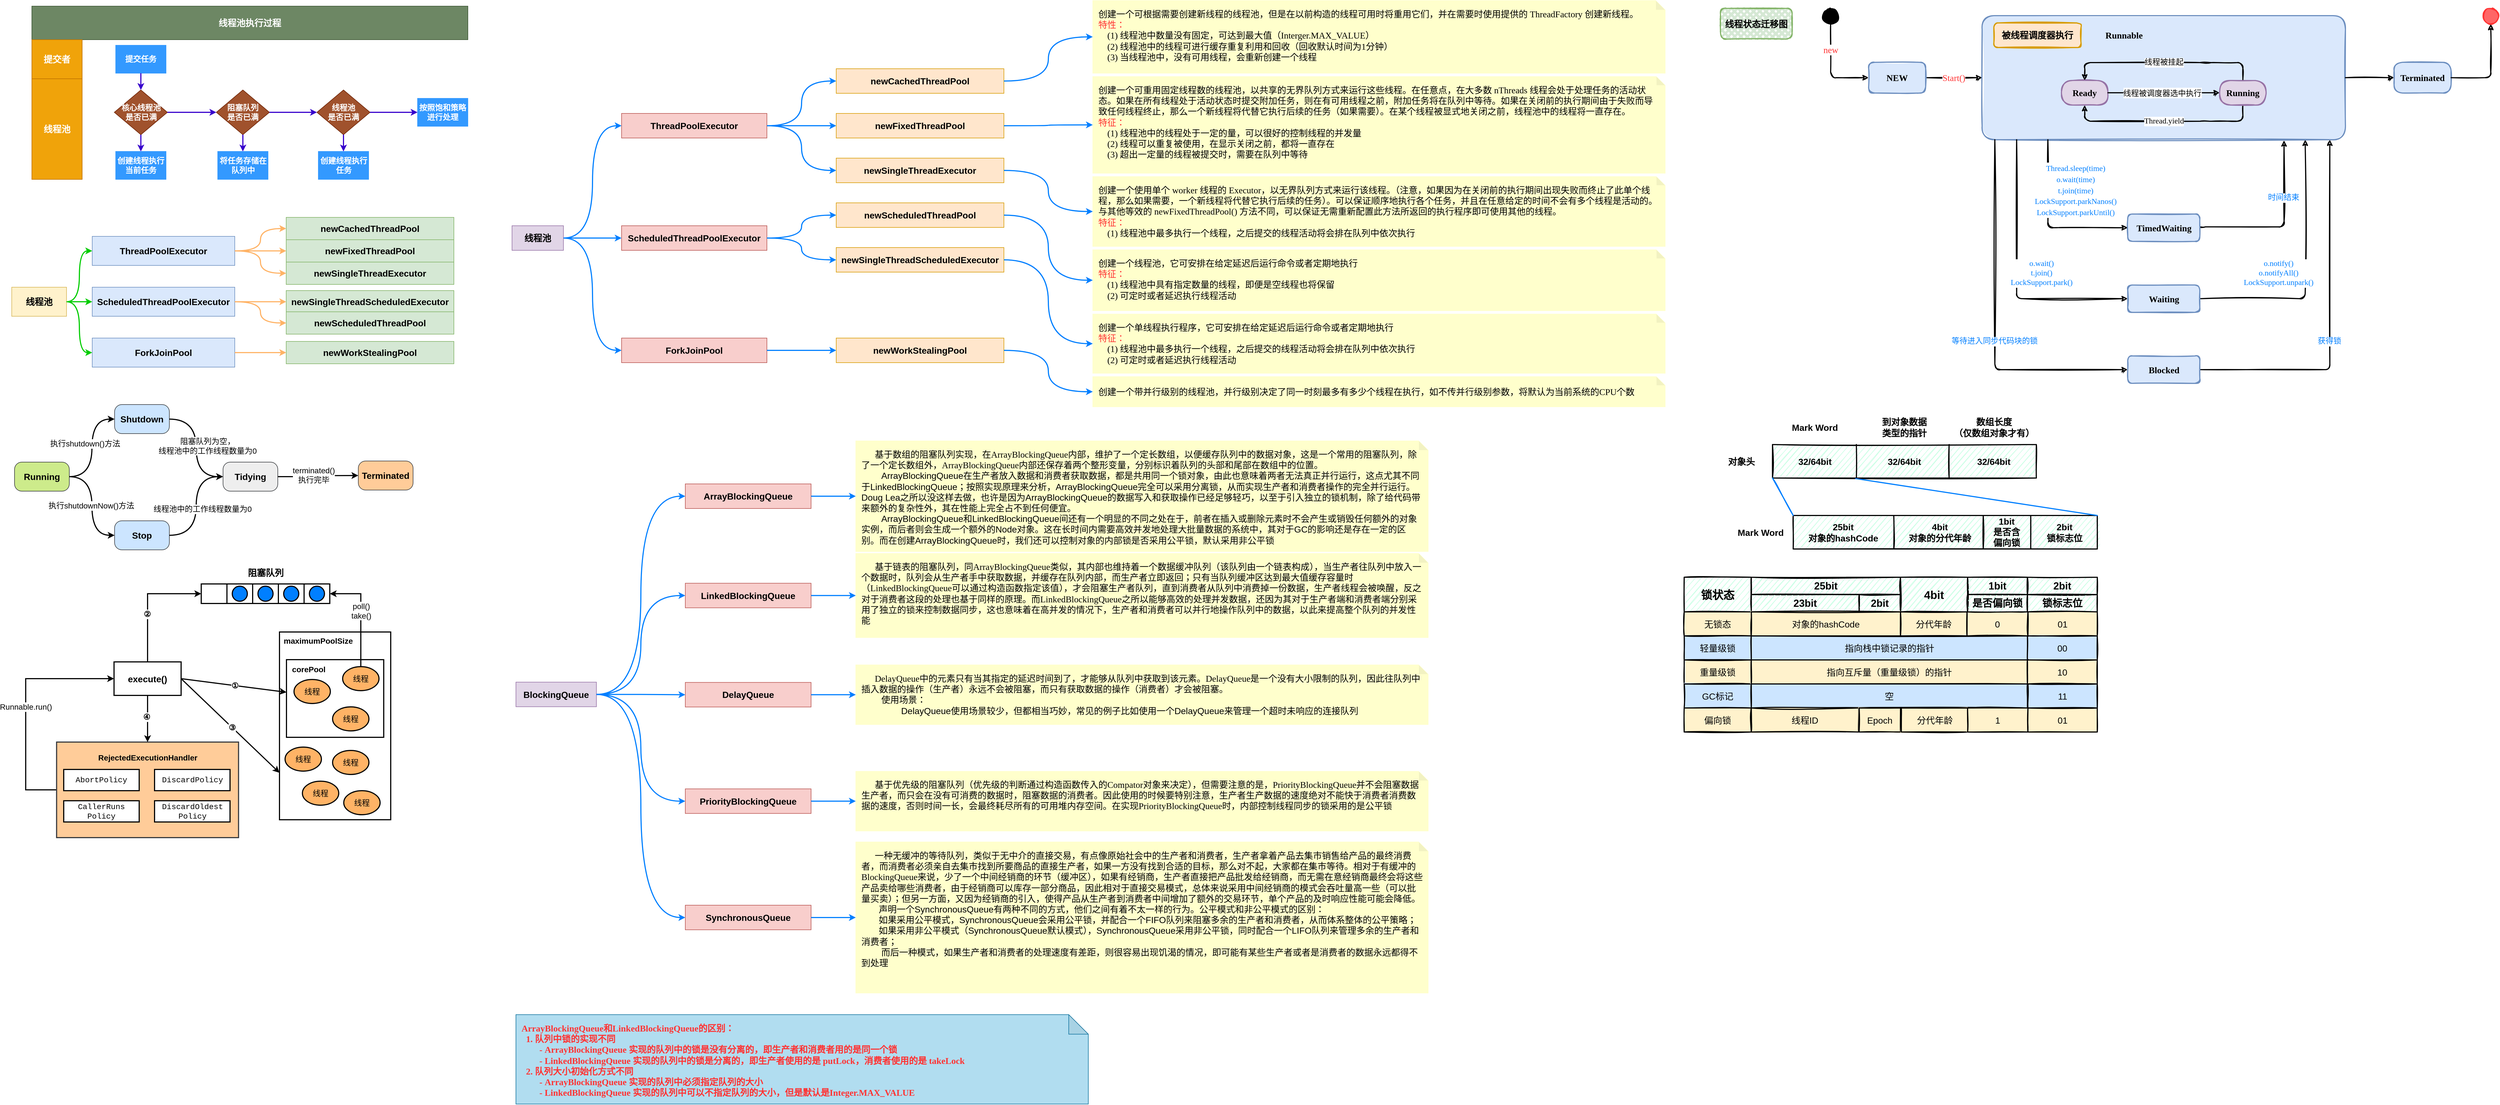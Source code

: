 <mxfile version="19.0.3" type="device"><diagram id="P0yWBl46A17CnVQzaAV8" name="第 1 页"><mxGraphModel dx="1426" dy="972" grid="0" gridSize="10" guides="1" tooltips="1" connect="1" arrows="1" fold="1" page="1" pageScale="1" pageWidth="4681" pageHeight="3300" math="0" shadow="0"><root><mxCell id="0"/><mxCell id="1" parent="0"/><mxCell id="lFLPFHnEOtr306Qnm9Up-21" value="" style="group" parent="1" vertex="1" connectable="0"><mxGeometry x="70" y="30" width="780" height="310" as="geometry"/></mxCell><mxCell id="lFLPFHnEOtr306Qnm9Up-1" value="&lt;font style=&quot;font-size: 16px&quot;&gt;&lt;b&gt;线程池执行过程&lt;/b&gt;&lt;/font&gt;" style="rounded=0;whiteSpace=wrap;html=1;fillColor=#6d8764;strokeColor=#3A5431;fontColor=#ffffff;" parent="lFLPFHnEOtr306Qnm9Up-21" vertex="1"><mxGeometry width="780" height="60" as="geometry"/></mxCell><mxCell id="lFLPFHnEOtr306Qnm9Up-2" value="&lt;font style=&quot;font-size: 16px&quot;&gt;&lt;b&gt;提交者&lt;/b&gt;&lt;/font&gt;" style="rounded=0;whiteSpace=wrap;html=1;fillColor=#f0a30a;strokeColor=#BD7000;fontColor=#ffffff;" parent="lFLPFHnEOtr306Qnm9Up-21" vertex="1"><mxGeometry y="60" width="90" height="70" as="geometry"/></mxCell><mxCell id="lFLPFHnEOtr306Qnm9Up-3" value="&lt;font style=&quot;font-size: 16px&quot;&gt;&lt;b&gt;线程池&lt;/b&gt;&lt;/font&gt;" style="rounded=0;whiteSpace=wrap;html=1;fillColor=#f0a30a;strokeColor=#BD7000;fontColor=#ffffff;" parent="lFLPFHnEOtr306Qnm9Up-21" vertex="1"><mxGeometry y="130" width="90" height="180" as="geometry"/></mxCell><mxCell id="lFLPFHnEOtr306Qnm9Up-6" value="&lt;font size=&quot;1&quot;&gt;&lt;b style=&quot;font-size: 14px&quot;&gt;提交任务&lt;/b&gt;&lt;/font&gt;" style="rounded=0;whiteSpace=wrap;html=1;fillColor=#3399FF;fontColor=#ffffff;strokeColor=#3399FF;" parent="lFLPFHnEOtr306Qnm9Up-21" vertex="1"><mxGeometry x="150" y="70" width="90" height="50" as="geometry"/></mxCell><mxCell id="lFLPFHnEOtr306Qnm9Up-7" value="&lt;font size=&quot;1&quot;&gt;&lt;b style=&quot;font-size: 14px&quot;&gt;创建线程执行当前任务&lt;/b&gt;&lt;/font&gt;" style="rounded=0;whiteSpace=wrap;html=1;fillColor=#3399FF;fontColor=#ffffff;strokeColor=#3399FF;" parent="lFLPFHnEOtr306Qnm9Up-21" vertex="1"><mxGeometry x="150" y="260" width="90" height="50" as="geometry"/></mxCell><mxCell id="lFLPFHnEOtr306Qnm9Up-12" style="edgeStyle=orthogonalEdgeStyle;rounded=0;orthogonalLoop=1;jettySize=auto;html=1;exitX=0.5;exitY=1;exitDx=0;exitDy=0;entryX=0.5;entryY=0;entryDx=0;entryDy=0;strokeWidth=2;fillColor=#6a00ff;strokeColor=#3700CC;" parent="lFLPFHnEOtr306Qnm9Up-21" source="lFLPFHnEOtr306Qnm9Up-8" target="lFLPFHnEOtr306Qnm9Up-7" edge="1"><mxGeometry relative="1" as="geometry"/></mxCell><mxCell id="lFLPFHnEOtr306Qnm9Up-8" value="&lt;font style=&quot;font-size: 14px&quot; color=&quot;#ffffff&quot;&gt;&lt;b&gt;核心线程池&lt;br&gt;是否已满&lt;/b&gt;&lt;/font&gt;" style="rhombus;whiteSpace=wrap;html=1;strokeColor=#6D1F00;fillColor=#a0522d;fontColor=#ffffff;" parent="lFLPFHnEOtr306Qnm9Up-21" vertex="1"><mxGeometry x="147.5" y="150" width="95" height="80" as="geometry"/></mxCell><mxCell id="lFLPFHnEOtr306Qnm9Up-11" style="edgeStyle=orthogonalEdgeStyle;rounded=0;orthogonalLoop=1;jettySize=auto;html=1;exitX=0.5;exitY=1;exitDx=0;exitDy=0;entryX=0.5;entryY=0;entryDx=0;entryDy=0;fillColor=#6a00ff;strokeColor=#3700CC;strokeWidth=2;" parent="lFLPFHnEOtr306Qnm9Up-21" source="lFLPFHnEOtr306Qnm9Up-6" target="lFLPFHnEOtr306Qnm9Up-8" edge="1"><mxGeometry relative="1" as="geometry"/></mxCell><mxCell id="lFLPFHnEOtr306Qnm9Up-9" value="&lt;font style=&quot;font-size: 14px&quot; color=&quot;#ffffff&quot;&gt;&lt;b&gt;阻塞队列&lt;br&gt;是否已满&lt;/b&gt;&lt;/font&gt;" style="rhombus;whiteSpace=wrap;html=1;strokeColor=#6D1F00;fillColor=#a0522d;fontColor=#ffffff;" parent="lFLPFHnEOtr306Qnm9Up-21" vertex="1"><mxGeometry x="330" y="150" width="95" height="80" as="geometry"/></mxCell><mxCell id="lFLPFHnEOtr306Qnm9Up-13" style="edgeStyle=orthogonalEdgeStyle;rounded=0;orthogonalLoop=1;jettySize=auto;html=1;exitX=1;exitY=0.5;exitDx=0;exitDy=0;entryX=0;entryY=0.5;entryDx=0;entryDy=0;strokeWidth=2;fillColor=#6a00ff;strokeColor=#3700CC;" parent="lFLPFHnEOtr306Qnm9Up-21" source="lFLPFHnEOtr306Qnm9Up-8" target="lFLPFHnEOtr306Qnm9Up-9" edge="1"><mxGeometry relative="1" as="geometry"/></mxCell><mxCell id="lFLPFHnEOtr306Qnm9Up-10" value="&lt;font style=&quot;font-size: 14px&quot; color=&quot;#ffffff&quot;&gt;&lt;b&gt;线程池&lt;br&gt;是否已满&lt;/b&gt;&lt;/font&gt;" style="rhombus;whiteSpace=wrap;html=1;strokeColor=#6D1F00;fillColor=#a0522d;fontColor=#ffffff;" parent="lFLPFHnEOtr306Qnm9Up-21" vertex="1"><mxGeometry x="510" y="150" width="95" height="80" as="geometry"/></mxCell><mxCell id="lFLPFHnEOtr306Qnm9Up-14" style="edgeStyle=orthogonalEdgeStyle;rounded=0;orthogonalLoop=1;jettySize=auto;html=1;exitX=1;exitY=0.5;exitDx=0;exitDy=0;strokeWidth=2;fillColor=#6a00ff;strokeColor=#3700CC;" parent="lFLPFHnEOtr306Qnm9Up-21" source="lFLPFHnEOtr306Qnm9Up-9" target="lFLPFHnEOtr306Qnm9Up-10" edge="1"><mxGeometry relative="1" as="geometry"/></mxCell><mxCell id="lFLPFHnEOtr306Qnm9Up-15" value="&lt;span style=&quot;font-size: 14px&quot;&gt;&lt;b&gt;将任务存储在队列中&lt;/b&gt;&lt;/span&gt;" style="rounded=0;whiteSpace=wrap;html=1;fillColor=#3399FF;fontColor=#ffffff;strokeColor=#3399FF;" parent="lFLPFHnEOtr306Qnm9Up-21" vertex="1"><mxGeometry x="332.5" y="260" width="90" height="50" as="geometry"/></mxCell><mxCell id="lFLPFHnEOtr306Qnm9Up-16" style="edgeStyle=orthogonalEdgeStyle;rounded=0;orthogonalLoop=1;jettySize=auto;html=1;exitX=0.5;exitY=1;exitDx=0;exitDy=0;entryX=0.5;entryY=0;entryDx=0;entryDy=0;strokeWidth=2;fillColor=#6a00ff;strokeColor=#3700CC;" parent="lFLPFHnEOtr306Qnm9Up-21" source="lFLPFHnEOtr306Qnm9Up-9" target="lFLPFHnEOtr306Qnm9Up-15" edge="1"><mxGeometry relative="1" as="geometry"/></mxCell><mxCell id="lFLPFHnEOtr306Qnm9Up-17" value="&lt;span style=&quot;font-size: 14px&quot;&gt;&lt;b&gt;创建线程执行任务&lt;/b&gt;&lt;/span&gt;" style="rounded=0;whiteSpace=wrap;html=1;fillColor=#3399FF;fontColor=#ffffff;strokeColor=#3399FF;" parent="lFLPFHnEOtr306Qnm9Up-21" vertex="1"><mxGeometry x="512.5" y="260" width="90" height="50" as="geometry"/></mxCell><mxCell id="lFLPFHnEOtr306Qnm9Up-18" style="edgeStyle=orthogonalEdgeStyle;rounded=0;orthogonalLoop=1;jettySize=auto;html=1;exitX=0.5;exitY=1;exitDx=0;exitDy=0;entryX=0.5;entryY=0;entryDx=0;entryDy=0;strokeWidth=2;fillColor=#6a00ff;strokeColor=#3700CC;" parent="lFLPFHnEOtr306Qnm9Up-21" source="lFLPFHnEOtr306Qnm9Up-10" target="lFLPFHnEOtr306Qnm9Up-17" edge="1"><mxGeometry relative="1" as="geometry"/></mxCell><mxCell id="lFLPFHnEOtr306Qnm9Up-19" value="&lt;span style=&quot;font-size: 14px&quot;&gt;&lt;b&gt;按照饱和策略进行处理&lt;/b&gt;&lt;/span&gt;" style="rounded=0;whiteSpace=wrap;html=1;fillColor=#3399FF;fontColor=#ffffff;strokeColor=#3399FF;" parent="lFLPFHnEOtr306Qnm9Up-21" vertex="1"><mxGeometry x="690" y="165" width="90" height="50" as="geometry"/></mxCell><mxCell id="lFLPFHnEOtr306Qnm9Up-20" style="edgeStyle=orthogonalEdgeStyle;rounded=0;orthogonalLoop=1;jettySize=auto;html=1;exitX=1;exitY=0.5;exitDx=0;exitDy=0;strokeWidth=2;fillColor=#6a00ff;strokeColor=#3700CC;" parent="lFLPFHnEOtr306Qnm9Up-21" source="lFLPFHnEOtr306Qnm9Up-10" target="lFLPFHnEOtr306Qnm9Up-19" edge="1"><mxGeometry relative="1" as="geometry"/></mxCell><mxCell id="lFLPFHnEOtr306Qnm9Up-44" value="" style="group" parent="1" vertex="1" connectable="0"><mxGeometry x="34" y="408" width="791" height="268" as="geometry"/></mxCell><mxCell id="lFLPFHnEOtr306Qnm9Up-24" value="&lt;font style=&quot;font-size: 16px&quot;&gt;&lt;b&gt;线程池&lt;/b&gt;&lt;/font&gt;" style="rounded=0;whiteSpace=wrap;html=1;strokeColor=#d6b656;fillColor=#fff2cc;" parent="lFLPFHnEOtr306Qnm9Up-44" vertex="1"><mxGeometry y="125" width="98" height="52" as="geometry"/></mxCell><mxCell id="lFLPFHnEOtr306Qnm9Up-25" value="&lt;font style=&quot;font-size: 16px&quot;&gt;&lt;b&gt;ScheduledThreadPoolExecutor&lt;/b&gt;&lt;/font&gt;" style="rounded=0;whiteSpace=wrap;html=1;strokeColor=#6c8ebf;fillColor=#dae8fc;" parent="lFLPFHnEOtr306Qnm9Up-44" vertex="1"><mxGeometry x="144" y="125" width="255" height="52" as="geometry"/></mxCell><mxCell id="lFLPFHnEOtr306Qnm9Up-29" style="edgeStyle=orthogonalEdgeStyle;curved=1;rounded=0;orthogonalLoop=1;jettySize=auto;html=1;exitX=1;exitY=0.5;exitDx=0;exitDy=0;entryX=0;entryY=0.5;entryDx=0;entryDy=0;strokeColor=#00CC00;strokeWidth=2;" parent="lFLPFHnEOtr306Qnm9Up-44" source="lFLPFHnEOtr306Qnm9Up-24" target="lFLPFHnEOtr306Qnm9Up-25" edge="1"><mxGeometry relative="1" as="geometry"/></mxCell><mxCell id="lFLPFHnEOtr306Qnm9Up-26" value="&lt;font style=&quot;font-size: 16px&quot;&gt;&lt;b&gt;ThreadPoolExecutor&lt;/b&gt;&lt;/font&gt;" style="rounded=0;whiteSpace=wrap;html=1;strokeColor=#6c8ebf;fillColor=#dae8fc;" parent="lFLPFHnEOtr306Qnm9Up-44" vertex="1"><mxGeometry x="144" y="34" width="255" height="52" as="geometry"/></mxCell><mxCell id="lFLPFHnEOtr306Qnm9Up-31" style="edgeStyle=orthogonalEdgeStyle;curved=1;rounded=0;orthogonalLoop=1;jettySize=auto;html=1;exitX=1;exitY=0.5;exitDx=0;exitDy=0;entryX=0;entryY=0.5;entryDx=0;entryDy=0;strokeColor=#00CC00;strokeWidth=2;" parent="lFLPFHnEOtr306Qnm9Up-44" source="lFLPFHnEOtr306Qnm9Up-24" target="lFLPFHnEOtr306Qnm9Up-26" edge="1"><mxGeometry relative="1" as="geometry"/></mxCell><mxCell id="lFLPFHnEOtr306Qnm9Up-27" value="&lt;font style=&quot;font-size: 16px&quot;&gt;&lt;b&gt;ForkJoinPool&lt;/b&gt;&lt;/font&gt;" style="rounded=0;whiteSpace=wrap;html=1;strokeColor=#6c8ebf;fillColor=#dae8fc;" parent="lFLPFHnEOtr306Qnm9Up-44" vertex="1"><mxGeometry x="144" y="216" width="255" height="52" as="geometry"/></mxCell><mxCell id="lFLPFHnEOtr306Qnm9Up-30" style="edgeStyle=orthogonalEdgeStyle;curved=1;rounded=0;orthogonalLoop=1;jettySize=auto;html=1;exitX=1;exitY=0.5;exitDx=0;exitDy=0;entryX=0;entryY=0.5;entryDx=0;entryDy=0;strokeColor=#00CC00;strokeWidth=2;" parent="lFLPFHnEOtr306Qnm9Up-44" source="lFLPFHnEOtr306Qnm9Up-24" target="lFLPFHnEOtr306Qnm9Up-27" edge="1"><mxGeometry relative="1" as="geometry"/></mxCell><mxCell id="lFLPFHnEOtr306Qnm9Up-32" value="&lt;font style=&quot;font-size: 16px&quot;&gt;&lt;b&gt;newFixedThreadPool&lt;/b&gt;&lt;/font&gt;" style="rounded=0;whiteSpace=wrap;html=1;strokeColor=#82b366;fillColor=#d5e8d4;" parent="lFLPFHnEOtr306Qnm9Up-44" vertex="1"><mxGeometry x="491" y="40" width="300" height="40" as="geometry"/></mxCell><mxCell id="lFLPFHnEOtr306Qnm9Up-36" style="edgeStyle=orthogonalEdgeStyle;curved=1;rounded=0;orthogonalLoop=1;jettySize=auto;html=1;exitX=1;exitY=0.5;exitDx=0;exitDy=0;entryX=0;entryY=0.5;entryDx=0;entryDy=0;strokeColor=#FFB366;strokeWidth=2;" parent="lFLPFHnEOtr306Qnm9Up-44" source="lFLPFHnEOtr306Qnm9Up-26" target="lFLPFHnEOtr306Qnm9Up-32" edge="1"><mxGeometry relative="1" as="geometry"/></mxCell><mxCell id="lFLPFHnEOtr306Qnm9Up-33" value="&lt;font style=&quot;font-size: 16px&quot;&gt;&lt;b&gt;newCachedThreadPool&lt;/b&gt;&lt;/font&gt;" style="rounded=0;whiteSpace=wrap;html=1;strokeColor=#82b366;fillColor=#d5e8d4;" parent="lFLPFHnEOtr306Qnm9Up-44" vertex="1"><mxGeometry x="491" width="300" height="40" as="geometry"/></mxCell><mxCell id="lFLPFHnEOtr306Qnm9Up-35" style="edgeStyle=orthogonalEdgeStyle;curved=1;rounded=0;orthogonalLoop=1;jettySize=auto;html=1;exitX=1;exitY=0.5;exitDx=0;exitDy=0;entryX=0;entryY=0.5;entryDx=0;entryDy=0;strokeWidth=2;strokeColor=#FFB366;" parent="lFLPFHnEOtr306Qnm9Up-44" source="lFLPFHnEOtr306Qnm9Up-26" target="lFLPFHnEOtr306Qnm9Up-33" edge="1"><mxGeometry relative="1" as="geometry"/></mxCell><mxCell id="lFLPFHnEOtr306Qnm9Up-34" value="&lt;font style=&quot;font-size: 16px&quot;&gt;&lt;b&gt;newSingleThreadExecutor&lt;/b&gt;&lt;/font&gt;" style="rounded=0;whiteSpace=wrap;html=1;strokeColor=#82b366;fillColor=#d5e8d4;" parent="lFLPFHnEOtr306Qnm9Up-44" vertex="1"><mxGeometry x="491" y="80" width="300" height="40" as="geometry"/></mxCell><mxCell id="lFLPFHnEOtr306Qnm9Up-37" style="edgeStyle=orthogonalEdgeStyle;curved=1;rounded=0;orthogonalLoop=1;jettySize=auto;html=1;exitX=1;exitY=0.5;exitDx=0;exitDy=0;entryX=0;entryY=0.5;entryDx=0;entryDy=0;strokeColor=#FFB366;strokeWidth=2;" parent="lFLPFHnEOtr306Qnm9Up-44" source="lFLPFHnEOtr306Qnm9Up-26" target="lFLPFHnEOtr306Qnm9Up-34" edge="1"><mxGeometry relative="1" as="geometry"/></mxCell><mxCell id="lFLPFHnEOtr306Qnm9Up-38" value="&lt;font style=&quot;font-size: 16px&quot;&gt;&lt;b&gt;newSingleThreadScheduledExecutor&lt;/b&gt;&lt;/font&gt;" style="rounded=0;whiteSpace=wrap;html=1;strokeColor=#82b366;fillColor=#d5e8d4;" parent="lFLPFHnEOtr306Qnm9Up-44" vertex="1"><mxGeometry x="491" y="131" width="300" height="40" as="geometry"/></mxCell><mxCell id="lFLPFHnEOtr306Qnm9Up-40" style="edgeStyle=orthogonalEdgeStyle;curved=1;rounded=0;orthogonalLoop=1;jettySize=auto;html=1;exitX=1;exitY=0.5;exitDx=0;exitDy=0;entryX=0;entryY=0.5;entryDx=0;entryDy=0;strokeColor=#FFB366;strokeWidth=2;" parent="lFLPFHnEOtr306Qnm9Up-44" source="lFLPFHnEOtr306Qnm9Up-25" target="lFLPFHnEOtr306Qnm9Up-38" edge="1"><mxGeometry relative="1" as="geometry"/></mxCell><mxCell id="lFLPFHnEOtr306Qnm9Up-39" value="&lt;font style=&quot;font-size: 16px&quot;&gt;&lt;b&gt;newScheduledThreadPool&lt;/b&gt;&lt;/font&gt;" style="rounded=0;whiteSpace=wrap;html=1;strokeColor=#82b366;fillColor=#d5e8d4;" parent="lFLPFHnEOtr306Qnm9Up-44" vertex="1"><mxGeometry x="491" y="169" width="300" height="40" as="geometry"/></mxCell><mxCell id="lFLPFHnEOtr306Qnm9Up-41" style="edgeStyle=orthogonalEdgeStyle;curved=1;rounded=0;orthogonalLoop=1;jettySize=auto;html=1;exitX=1;exitY=0.5;exitDx=0;exitDy=0;entryX=0;entryY=0.5;entryDx=0;entryDy=0;strokeColor=#FFB366;strokeWidth=2;" parent="lFLPFHnEOtr306Qnm9Up-44" source="lFLPFHnEOtr306Qnm9Up-25" target="lFLPFHnEOtr306Qnm9Up-39" edge="1"><mxGeometry relative="1" as="geometry"/></mxCell><mxCell id="lFLPFHnEOtr306Qnm9Up-42" value="&lt;font style=&quot;font-size: 16px&quot;&gt;&lt;b&gt;newWorkStealingPool&lt;/b&gt;&lt;/font&gt;" style="rounded=0;whiteSpace=wrap;html=1;strokeColor=#82b366;fillColor=#d5e8d4;" parent="lFLPFHnEOtr306Qnm9Up-44" vertex="1"><mxGeometry x="491" y="222" width="300" height="40" as="geometry"/></mxCell><mxCell id="lFLPFHnEOtr306Qnm9Up-43" style="edgeStyle=orthogonalEdgeStyle;curved=1;rounded=0;orthogonalLoop=1;jettySize=auto;html=1;exitX=1;exitY=0.5;exitDx=0;exitDy=0;entryX=0;entryY=0.5;entryDx=0;entryDy=0;strokeColor=#FFB366;strokeWidth=2;" parent="lFLPFHnEOtr306Qnm9Up-44" source="lFLPFHnEOtr306Qnm9Up-27" target="lFLPFHnEOtr306Qnm9Up-42" edge="1"><mxGeometry relative="1" as="geometry"/></mxCell><mxCell id="lFLPFHnEOtr306Qnm9Up-81" value="" style="group" parent="1" vertex="1" connectable="0"><mxGeometry x="39" y="743" width="713" height="260" as="geometry"/></mxCell><mxCell id="lFLPFHnEOtr306Qnm9Up-65" value="&lt;font style=&quot;font-size: 16px&quot;&gt;&lt;b&gt;Running&lt;/b&gt;&lt;/font&gt;" style="rounded=1;whiteSpace=wrap;html=1;strokeColor=#36393d;fillColor=#cdeb8b;direction=west;arcSize=25;" parent="lFLPFHnEOtr306Qnm9Up-81" vertex="1"><mxGeometry y="103" width="98" height="52" as="geometry"/></mxCell><mxCell id="lFLPFHnEOtr306Qnm9Up-66" value="&lt;span style=&quot;font-size: 16px&quot;&gt;&lt;b&gt;Shutdown&lt;br&gt;&lt;/b&gt;&lt;/span&gt;" style="rounded=1;whiteSpace=wrap;html=1;strokeColor=#36393d;fillColor=#cce5ff;direction=west;arcSize=25;" parent="lFLPFHnEOtr306Qnm9Up-81" vertex="1"><mxGeometry x="179" width="98" height="52" as="geometry"/></mxCell><mxCell id="lFLPFHnEOtr306Qnm9Up-68" style="edgeStyle=orthogonalEdgeStyle;curved=1;rounded=0;orthogonalLoop=1;jettySize=auto;html=1;exitX=0;exitY=0.5;exitDx=0;exitDy=0;entryX=1;entryY=0.5;entryDx=0;entryDy=0;strokeWidth=2;" parent="lFLPFHnEOtr306Qnm9Up-81" source="lFLPFHnEOtr306Qnm9Up-65" target="lFLPFHnEOtr306Qnm9Up-66" edge="1"><mxGeometry relative="1" as="geometry"/></mxCell><mxCell id="lFLPFHnEOtr306Qnm9Up-71" value="&lt;font style=&quot;font-size: 14px&quot;&gt;执行shutdown()方法&lt;/font&gt;" style="edgeLabel;html=1;align=center;verticalAlign=middle;resizable=0;points=[];" parent="lFLPFHnEOtr306Qnm9Up-68" vertex="1" connectable="0"><mxGeometry x="0.092" relative="1" as="geometry"><mxPoint x="-12.5" y="0.5" as="offset"/></mxGeometry></mxCell><mxCell id="lFLPFHnEOtr306Qnm9Up-67" value="&lt;span style=&quot;font-size: 16px&quot;&gt;&lt;b&gt;Stop&lt;br&gt;&lt;/b&gt;&lt;/span&gt;" style="rounded=1;whiteSpace=wrap;html=1;strokeColor=#36393d;fillColor=#cce5ff;direction=west;arcSize=25;" parent="lFLPFHnEOtr306Qnm9Up-81" vertex="1"><mxGeometry x="179" y="208" width="98" height="52" as="geometry"/></mxCell><mxCell id="lFLPFHnEOtr306Qnm9Up-69" style="edgeStyle=orthogonalEdgeStyle;curved=1;rounded=0;orthogonalLoop=1;jettySize=auto;html=1;exitX=0;exitY=0.5;exitDx=0;exitDy=0;entryX=1;entryY=0.5;entryDx=0;entryDy=0;strokeColor=#000000;strokeWidth=2;" parent="lFLPFHnEOtr306Qnm9Up-81" source="lFLPFHnEOtr306Qnm9Up-65" target="lFLPFHnEOtr306Qnm9Up-67" edge="1"><mxGeometry relative="1" as="geometry"/></mxCell><mxCell id="lFLPFHnEOtr306Qnm9Up-72" value="&lt;font style=&quot;font-size: 14px&quot;&gt;执行shutdownNow()方法&lt;/font&gt;" style="edgeLabel;html=1;align=center;verticalAlign=middle;resizable=0;points=[];rotation=0;" parent="lFLPFHnEOtr306Qnm9Up-69" vertex="1" connectable="0"><mxGeometry x="-0.005" relative="1" as="geometry"><mxPoint x="-1.5" y="-0.5" as="offset"/></mxGeometry></mxCell><mxCell id="lFLPFHnEOtr306Qnm9Up-73" value="&lt;font style=&quot;font-size: 16px&quot;&gt;&lt;b&gt;Tidying&lt;/b&gt;&lt;/font&gt;" style="rounded=1;whiteSpace=wrap;html=1;strokeColor=#36393d;fillColor=#eeeeee;direction=west;arcSize=25;" parent="lFLPFHnEOtr306Qnm9Up-81" vertex="1"><mxGeometry x="373" y="103" width="98" height="52" as="geometry"/></mxCell><mxCell id="lFLPFHnEOtr306Qnm9Up-74" style="edgeStyle=orthogonalEdgeStyle;curved=1;rounded=0;orthogonalLoop=1;jettySize=auto;html=1;exitX=0;exitY=0.5;exitDx=0;exitDy=0;entryX=1;entryY=0.5;entryDx=0;entryDy=0;strokeColor=#000000;strokeWidth=2;" parent="lFLPFHnEOtr306Qnm9Up-81" source="lFLPFHnEOtr306Qnm9Up-66" target="lFLPFHnEOtr306Qnm9Up-73" edge="1"><mxGeometry relative="1" as="geometry"/></mxCell><mxCell id="lFLPFHnEOtr306Qnm9Up-76" value="&lt;font style=&quot;font-size: 14px&quot;&gt;阻塞队列为空，&lt;br&gt;线程池中的工作线程数量为0&lt;/font&gt;" style="edgeLabel;html=1;align=center;verticalAlign=middle;resizable=0;points=[];" parent="lFLPFHnEOtr306Qnm9Up-74" vertex="1" connectable="0"><mxGeometry x="-0.216" y="-5" relative="1" as="geometry"><mxPoint x="25" y="18" as="offset"/></mxGeometry></mxCell><mxCell id="lFLPFHnEOtr306Qnm9Up-75" style="edgeStyle=orthogonalEdgeStyle;curved=1;rounded=0;orthogonalLoop=1;jettySize=auto;html=1;exitX=0;exitY=0.5;exitDx=0;exitDy=0;entryX=1;entryY=0.5;entryDx=0;entryDy=0;strokeColor=#000000;strokeWidth=2;" parent="lFLPFHnEOtr306Qnm9Up-81" source="lFLPFHnEOtr306Qnm9Up-67" target="lFLPFHnEOtr306Qnm9Up-73" edge="1"><mxGeometry relative="1" as="geometry"/></mxCell><mxCell id="lFLPFHnEOtr306Qnm9Up-77" value="&lt;font style=&quot;font-size: 14px&quot;&gt;线程池中的工作线程数量为0&lt;/font&gt;" style="edgeLabel;html=1;align=center;verticalAlign=middle;resizable=0;points=[];" parent="lFLPFHnEOtr306Qnm9Up-75" vertex="1" connectable="0"><mxGeometry x="-0.085" y="1" relative="1" as="geometry"><mxPoint x="12" y="-3" as="offset"/></mxGeometry></mxCell><mxCell id="lFLPFHnEOtr306Qnm9Up-78" value="&lt;font style=&quot;font-size: 16px&quot;&gt;&lt;b&gt;Terminated&lt;/b&gt;&lt;/font&gt;" style="rounded=1;whiteSpace=wrap;html=1;strokeColor=#36393d;fillColor=#ffcc99;direction=west;arcSize=25;" parent="lFLPFHnEOtr306Qnm9Up-81" vertex="1"><mxGeometry x="615" y="101" width="98" height="52" as="geometry"/></mxCell><mxCell id="lFLPFHnEOtr306Qnm9Up-79" style="edgeStyle=orthogonalEdgeStyle;curved=1;rounded=0;orthogonalLoop=1;jettySize=auto;html=1;exitX=0;exitY=0.5;exitDx=0;exitDy=0;strokeColor=#000000;strokeWidth=2;" parent="lFLPFHnEOtr306Qnm9Up-81" source="lFLPFHnEOtr306Qnm9Up-73" target="lFLPFHnEOtr306Qnm9Up-78" edge="1"><mxGeometry relative="1" as="geometry"/></mxCell><mxCell id="lFLPFHnEOtr306Qnm9Up-80" value="&lt;font style=&quot;font-size: 14px&quot;&gt;terminated()&lt;br&gt;执行完毕&lt;/font&gt;" style="edgeLabel;html=1;align=center;verticalAlign=middle;resizable=0;points=[];rotation=0;" parent="lFLPFHnEOtr306Qnm9Up-79" vertex="1" connectable="0"><mxGeometry x="-0.124" y="3" relative="1" as="geometry"><mxPoint as="offset"/></mxGeometry></mxCell><mxCell id="lFLPFHnEOtr306Qnm9Up-125" value="" style="group" parent="1" vertex="1" connectable="0"><mxGeometry x="59" y="1034" width="653" height="484" as="geometry"/></mxCell><mxCell id="lFLPFHnEOtr306Qnm9Up-82" value="&lt;font style=&quot;font-size: 16px&quot;&gt;&lt;b&gt;execute()&lt;/b&gt;&lt;/font&gt;" style="rounded=0;whiteSpace=wrap;html=1;fillColor=#FFFFFF;strokeWidth=2;" parent="lFLPFHnEOtr306Qnm9Up-125" vertex="1"><mxGeometry x="158" y="169.5" width="120" height="60" as="geometry"/></mxCell><mxCell id="lFLPFHnEOtr306Qnm9Up-83" value="" style="rounded=0;whiteSpace=wrap;html=1;fillColor=#FFFFFF;strokeWidth=2;" parent="lFLPFHnEOtr306Qnm9Up-125" vertex="1"><mxGeometry x="454" y="116" width="199" height="336" as="geometry"/></mxCell><mxCell id="lFLPFHnEOtr306Qnm9Up-84" value="" style="rounded=0;whiteSpace=wrap;html=1;fillColor=#FFFFFF;strokeWidth=2;" parent="lFLPFHnEOtr306Qnm9Up-125" vertex="1"><mxGeometry x="466.5" y="165.5" width="174" height="139" as="geometry"/></mxCell><mxCell id="lFLPFHnEOtr306Qnm9Up-85" value="&lt;font size=&quot;1&quot;&gt;&lt;b style=&quot;font-size: 14px&quot;&gt;corePool&lt;/b&gt;&lt;/font&gt;" style="text;html=1;strokeColor=none;fillColor=none;align=center;verticalAlign=middle;whiteSpace=wrap;rounded=0;" parent="lFLPFHnEOtr306Qnm9Up-125" vertex="1"><mxGeometry x="472" y="173" width="69" height="20" as="geometry"/></mxCell><mxCell id="lFLPFHnEOtr306Qnm9Up-86" value="&lt;font style=&quot;font-size: 14px&quot;&gt;线程&lt;/font&gt;" style="ellipse;whiteSpace=wrap;html=1;rounded=1;strokeColor=#000000;strokeWidth=2;fillColor=#FFB366;" parent="lFLPFHnEOtr306Qnm9Up-125" vertex="1"><mxGeometry x="480" y="201" width="65" height="43" as="geometry"/></mxCell><mxCell id="lFLPFHnEOtr306Qnm9Up-88" value="&lt;font style=&quot;font-size: 14px&quot;&gt;线程&lt;/font&gt;" style="ellipse;whiteSpace=wrap;html=1;rounded=1;strokeColor=#000000;strokeWidth=2;fillColor=#FFB366;" parent="lFLPFHnEOtr306Qnm9Up-125" vertex="1"><mxGeometry x="567" y="178" width="65" height="43" as="geometry"/></mxCell><mxCell id="lFLPFHnEOtr306Qnm9Up-89" value="&lt;font style=&quot;font-size: 14px&quot;&gt;线程&lt;/font&gt;" style="ellipse;whiteSpace=wrap;html=1;rounded=1;strokeColor=#000000;strokeWidth=2;fillColor=#FFB366;" parent="lFLPFHnEOtr306Qnm9Up-125" vertex="1"><mxGeometry x="549" y="250" width="65" height="43" as="geometry"/></mxCell><mxCell id="lFLPFHnEOtr306Qnm9Up-90" value="&lt;font style=&quot;font-size: 14px&quot;&gt;线程&lt;/font&gt;" style="ellipse;whiteSpace=wrap;html=1;rounded=1;strokeColor=#000000;strokeWidth=2;fillColor=#FFB366;" parent="lFLPFHnEOtr306Qnm9Up-125" vertex="1"><mxGeometry x="464" y="322" width="65" height="43" as="geometry"/></mxCell><mxCell id="lFLPFHnEOtr306Qnm9Up-91" value="&lt;font style=&quot;font-size: 14px&quot;&gt;线程&lt;/font&gt;" style="ellipse;whiteSpace=wrap;html=1;rounded=1;strokeColor=#000000;strokeWidth=2;fillColor=#FFB366;" parent="lFLPFHnEOtr306Qnm9Up-125" vertex="1"><mxGeometry x="549" y="328" width="65" height="43" as="geometry"/></mxCell><mxCell id="lFLPFHnEOtr306Qnm9Up-92" value="&lt;font style=&quot;font-size: 14px&quot;&gt;线程&lt;/font&gt;" style="ellipse;whiteSpace=wrap;html=1;rounded=1;strokeColor=#000000;strokeWidth=2;fillColor=#FFB366;" parent="lFLPFHnEOtr306Qnm9Up-125" vertex="1"><mxGeometry x="495" y="383" width="65" height="43" as="geometry"/></mxCell><mxCell id="lFLPFHnEOtr306Qnm9Up-93" value="&lt;font style=&quot;font-size: 14px&quot;&gt;线程&lt;/font&gt;" style="ellipse;whiteSpace=wrap;html=1;rounded=1;strokeColor=#000000;strokeWidth=2;fillColor=#FFB366;" parent="lFLPFHnEOtr306Qnm9Up-125" vertex="1"><mxGeometry x="569" y="400" width="65" height="43" as="geometry"/></mxCell><mxCell id="lFLPFHnEOtr306Qnm9Up-94" value="&lt;b&gt;&lt;font style=&quot;font-size: 14px&quot;&gt;maximumPoolSize&lt;/font&gt;&lt;/b&gt;" style="text;html=1;strokeColor=none;fillColor=none;align=center;verticalAlign=middle;whiteSpace=wrap;rounded=0;" parent="lFLPFHnEOtr306Qnm9Up-125" vertex="1"><mxGeometry x="458" y="122" width="131" height="20" as="geometry"/></mxCell><mxCell id="lFLPFHnEOtr306Qnm9Up-105" value="" style="group" parent="lFLPFHnEOtr306Qnm9Up-125" vertex="1" connectable="0"><mxGeometry x="314" y="30" width="230" height="35" as="geometry"/></mxCell><mxCell id="lFLPFHnEOtr306Qnm9Up-96" value="" style="rounded=0;whiteSpace=wrap;html=1;strokeColor=#000000;strokeWidth=2;fillColor=#FFFFFF;" parent="lFLPFHnEOtr306Qnm9Up-105" vertex="1"><mxGeometry width="46" height="35" as="geometry"/></mxCell><mxCell id="lFLPFHnEOtr306Qnm9Up-97" value="" style="rounded=0;whiteSpace=wrap;html=1;strokeColor=#000000;strokeWidth=2;fillColor=#FFFFFF;" parent="lFLPFHnEOtr306Qnm9Up-105" vertex="1"><mxGeometry x="46" width="46" height="35" as="geometry"/></mxCell><mxCell id="lFLPFHnEOtr306Qnm9Up-98" value="" style="rounded=0;whiteSpace=wrap;html=1;strokeColor=#000000;strokeWidth=2;fillColor=#FFFFFF;" parent="lFLPFHnEOtr306Qnm9Up-105" vertex="1"><mxGeometry x="92" width="46" height="35" as="geometry"/></mxCell><mxCell id="lFLPFHnEOtr306Qnm9Up-99" value="" style="rounded=0;whiteSpace=wrap;html=1;strokeColor=#000000;strokeWidth=2;fillColor=#FFFFFF;" parent="lFLPFHnEOtr306Qnm9Up-105" vertex="1"><mxGeometry x="138" width="46" height="35" as="geometry"/></mxCell><mxCell id="lFLPFHnEOtr306Qnm9Up-100" value="" style="rounded=0;whiteSpace=wrap;html=1;strokeColor=#000000;strokeWidth=2;fillColor=#FFFFFF;" parent="lFLPFHnEOtr306Qnm9Up-105" vertex="1"><mxGeometry x="184" width="46" height="35" as="geometry"/></mxCell><mxCell id="lFLPFHnEOtr306Qnm9Up-101" value="" style="ellipse;whiteSpace=wrap;html=1;aspect=fixed;rounded=1;strokeColor=#000000;strokeWidth=2;fillColor=#007FFF;" parent="lFLPFHnEOtr306Qnm9Up-105" vertex="1"><mxGeometry x="101.5" y="4" width="27" height="27" as="geometry"/></mxCell><mxCell id="lFLPFHnEOtr306Qnm9Up-102" value="" style="ellipse;whiteSpace=wrap;html=1;aspect=fixed;rounded=1;strokeColor=#000000;strokeWidth=2;fillColor=#007FFF;" parent="lFLPFHnEOtr306Qnm9Up-105" vertex="1"><mxGeometry x="147.5" y="4" width="27" height="27" as="geometry"/></mxCell><mxCell id="lFLPFHnEOtr306Qnm9Up-103" value="" style="ellipse;whiteSpace=wrap;html=1;aspect=fixed;rounded=1;strokeColor=#000000;strokeWidth=2;fillColor=#007FFF;" parent="lFLPFHnEOtr306Qnm9Up-105" vertex="1"><mxGeometry x="193.5" y="4" width="27" height="27" as="geometry"/></mxCell><mxCell id="lFLPFHnEOtr306Qnm9Up-104" value="" style="ellipse;whiteSpace=wrap;html=1;aspect=fixed;rounded=1;strokeColor=#000000;strokeWidth=2;fillColor=#007FFF;" parent="lFLPFHnEOtr306Qnm9Up-105" vertex="1"><mxGeometry x="55.5" y="4" width="27" height="27" as="geometry"/></mxCell><mxCell id="lFLPFHnEOtr306Qnm9Up-109" style="edgeStyle=orthogonalEdgeStyle;rounded=0;orthogonalLoop=1;jettySize=auto;html=1;exitX=0.5;exitY=0;exitDx=0;exitDy=0;entryX=0;entryY=0.5;entryDx=0;entryDy=0;strokeColor=#000000;strokeWidth=2;" parent="lFLPFHnEOtr306Qnm9Up-125" source="lFLPFHnEOtr306Qnm9Up-82" target="lFLPFHnEOtr306Qnm9Up-96" edge="1"><mxGeometry relative="1" as="geometry"/></mxCell><mxCell id="lFLPFHnEOtr306Qnm9Up-110" value="&lt;font style=&quot;font-size: 14px&quot;&gt;&lt;b&gt;②&lt;/b&gt;&lt;/font&gt;" style="edgeLabel;html=1;align=center;verticalAlign=middle;resizable=0;points=[];" parent="lFLPFHnEOtr306Qnm9Up-109" vertex="1" connectable="0"><mxGeometry x="-0.206" y="1" relative="1" as="geometry"><mxPoint y="1" as="offset"/></mxGeometry></mxCell><mxCell id="lFLPFHnEOtr306Qnm9Up-106" value="&lt;span style=&quot;font-size: 16px&quot;&gt;&lt;b&gt;阻塞队列&lt;/b&gt;&lt;/span&gt;" style="text;html=1;strokeColor=none;fillColor=none;align=center;verticalAlign=middle;whiteSpace=wrap;rounded=0;" parent="lFLPFHnEOtr306Qnm9Up-125" vertex="1"><mxGeometry x="365.5" width="127" height="20" as="geometry"/></mxCell><mxCell id="lFLPFHnEOtr306Qnm9Up-107" style="edgeStyle=orthogonalEdgeStyle;rounded=0;orthogonalLoop=1;jettySize=auto;html=1;exitX=0.5;exitY=0;exitDx=0;exitDy=0;entryX=1;entryY=0.5;entryDx=0;entryDy=0;strokeColor=#000000;strokeWidth=2;" parent="lFLPFHnEOtr306Qnm9Up-125" source="lFLPFHnEOtr306Qnm9Up-88" target="lFLPFHnEOtr306Qnm9Up-100" edge="1"><mxGeometry relative="1" as="geometry"/></mxCell><mxCell id="lFLPFHnEOtr306Qnm9Up-108" value="&lt;font style=&quot;font-size: 14px&quot;&gt;poll()&lt;br&gt;take()&lt;/font&gt;" style="edgeLabel;html=1;align=center;verticalAlign=middle;resizable=0;points=[];" parent="lFLPFHnEOtr306Qnm9Up-107" vertex="1" connectable="0"><mxGeometry x="0.032" y="2" relative="1" as="geometry"><mxPoint x="2" y="-4" as="offset"/></mxGeometry></mxCell><mxCell id="lFLPFHnEOtr306Qnm9Up-111" style="rounded=0;orthogonalLoop=1;jettySize=auto;html=1;exitX=1;exitY=0.5;exitDx=0;exitDy=0;strokeColor=#000000;strokeWidth=2;" parent="lFLPFHnEOtr306Qnm9Up-125" source="lFLPFHnEOtr306Qnm9Up-82" target="lFLPFHnEOtr306Qnm9Up-84" edge="1"><mxGeometry relative="1" as="geometry"/></mxCell><mxCell id="lFLPFHnEOtr306Qnm9Up-112" value="&lt;b&gt;&lt;font style=&quot;font-size: 14px&quot;&gt;①&lt;/font&gt;&lt;/b&gt;" style="edgeLabel;html=1;align=center;verticalAlign=middle;resizable=0;points=[];" parent="lFLPFHnEOtr306Qnm9Up-111" vertex="1" connectable="0"><mxGeometry x="0.019" relative="1" as="geometry"><mxPoint as="offset"/></mxGeometry></mxCell><mxCell id="lFLPFHnEOtr306Qnm9Up-123" style="edgeStyle=orthogonalEdgeStyle;rounded=0;orthogonalLoop=1;jettySize=auto;html=1;exitX=0;exitY=0.5;exitDx=0;exitDy=0;entryX=0;entryY=0.5;entryDx=0;entryDy=0;strokeColor=#000000;strokeWidth=2;" parent="lFLPFHnEOtr306Qnm9Up-125" source="lFLPFHnEOtr306Qnm9Up-115" target="lFLPFHnEOtr306Qnm9Up-82" edge="1"><mxGeometry relative="1" as="geometry"><Array as="points"><mxPoint y="399"/><mxPoint y="200"/></Array></mxGeometry></mxCell><mxCell id="lFLPFHnEOtr306Qnm9Up-124" value="&lt;font style=&quot;font-size: 14px&quot;&gt;Runnable.run()&lt;/font&gt;" style="edgeLabel;html=1;align=center;verticalAlign=middle;resizable=0;points=[];" parent="lFLPFHnEOtr306Qnm9Up-123" vertex="1" connectable="0"><mxGeometry x="-0.011" relative="1" as="geometry"><mxPoint as="offset"/></mxGeometry></mxCell><mxCell id="lFLPFHnEOtr306Qnm9Up-115" value="" style="rounded=0;whiteSpace=wrap;html=1;fillColor=#ffcc99;strokeWidth=2;strokeColor=#36393d;" parent="lFLPFHnEOtr306Qnm9Up-125" vertex="1"><mxGeometry x="55.25" y="313" width="325.5" height="171" as="geometry"/></mxCell><mxCell id="lFLPFHnEOtr306Qnm9Up-121" style="edgeStyle=none;rounded=0;orthogonalLoop=1;jettySize=auto;html=1;exitX=0.5;exitY=1;exitDx=0;exitDy=0;entryX=0.5;entryY=0;entryDx=0;entryDy=0;strokeColor=#000000;strokeWidth=2;" parent="lFLPFHnEOtr306Qnm9Up-125" source="lFLPFHnEOtr306Qnm9Up-82" target="lFLPFHnEOtr306Qnm9Up-115" edge="1"><mxGeometry relative="1" as="geometry"/></mxCell><mxCell id="lFLPFHnEOtr306Qnm9Up-122" value="&lt;font style=&quot;font-size: 14px&quot;&gt;&lt;b&gt;④&lt;/b&gt;&lt;/font&gt;" style="edgeLabel;html=1;align=center;verticalAlign=middle;resizable=0;points=[];" parent="lFLPFHnEOtr306Qnm9Up-121" vertex="1" connectable="0"><mxGeometry x="-0.102" relative="1" as="geometry"><mxPoint x="-2" y="0.5" as="offset"/></mxGeometry></mxCell><mxCell id="lFLPFHnEOtr306Qnm9Up-113" style="edgeStyle=none;rounded=0;orthogonalLoop=1;jettySize=auto;html=1;exitX=1;exitY=0.5;exitDx=0;exitDy=0;strokeColor=#000000;strokeWidth=2;entryX=0;entryY=0.75;entryDx=0;entryDy=0;" parent="lFLPFHnEOtr306Qnm9Up-125" source="lFLPFHnEOtr306Qnm9Up-82" target="lFLPFHnEOtr306Qnm9Up-83" edge="1"><mxGeometry relative="1" as="geometry"/></mxCell><mxCell id="lFLPFHnEOtr306Qnm9Up-114" value="&lt;b&gt;&lt;font style=&quot;font-size: 14px&quot;&gt;③&lt;/font&gt;&lt;/b&gt;" style="edgeLabel;html=1;align=center;verticalAlign=middle;resizable=0;points=[];" parent="lFLPFHnEOtr306Qnm9Up-113" vertex="1" connectable="0"><mxGeometry x="0.036" relative="1" as="geometry"><mxPoint as="offset"/></mxGeometry></mxCell><mxCell id="lFLPFHnEOtr306Qnm9Up-116" value="&lt;span style=&quot;font-family: &amp;#34;courier&amp;#34; , monospace , &amp;#34;courier new&amp;#34; , &amp;#34;roboto mono&amp;#34; , &amp;#34;source sans pro&amp;#34; , &amp;#34;microsoft yahei&amp;#34; ; text-align: left ; word-spacing: 0.85px ; background-color: rgb(255 , 255 , 255)&quot;&gt;&lt;font style=&quot;font-size: 14px&quot;&gt;AbortPolicy&lt;/font&gt;&lt;/span&gt;" style="rounded=0;whiteSpace=wrap;html=1;fillColor=#FFFFFF;strokeWidth=2;" parent="lFLPFHnEOtr306Qnm9Up-125" vertex="1"><mxGeometry x="68" y="362" width="135" height="38" as="geometry"/></mxCell><mxCell id="lFLPFHnEOtr306Qnm9Up-117" value="&lt;span style=&quot;font-family: &amp;#34;courier&amp;#34; , monospace , &amp;#34;courier new&amp;#34; , &amp;#34;roboto mono&amp;#34; , &amp;#34;source sans pro&amp;#34; , &amp;#34;microsoft yahei&amp;#34; ; text-align: left ; word-spacing: 0.85px ; background-color: rgb(255 , 255 , 255)&quot;&gt;&lt;font style=&quot;font-size: 14px&quot;&gt;DiscardPolicy&lt;/font&gt;&lt;/span&gt;" style="rounded=0;whiteSpace=wrap;html=1;fillColor=#FFFFFF;strokeWidth=2;" parent="lFLPFHnEOtr306Qnm9Up-125" vertex="1"><mxGeometry x="230.5" y="362" width="135" height="38" as="geometry"/></mxCell><mxCell id="lFLPFHnEOtr306Qnm9Up-118" value="&lt;span style=&quot;font-family: &amp;#34;courier&amp;#34; , monospace , &amp;#34;courier new&amp;#34; , &amp;#34;roboto mono&amp;#34; , &amp;#34;source sans pro&amp;#34; , &amp;#34;microsoft yahei&amp;#34; ; font-size: 14px ; text-align: left ; word-spacing: 0.85px ; background-color: rgb(255 , 255 , 255)&quot;&gt;CallerRuns&lt;br&gt;Policy&lt;/span&gt;" style="rounded=0;whiteSpace=wrap;html=1;fillColor=#FFFFFF;strokeWidth=2;" parent="lFLPFHnEOtr306Qnm9Up-125" vertex="1"><mxGeometry x="68" y="418" width="135" height="38" as="geometry"/></mxCell><mxCell id="lFLPFHnEOtr306Qnm9Up-119" value="&lt;span style=&quot;font-family: &amp;#34;courier&amp;#34; , monospace , &amp;#34;courier new&amp;#34; , &amp;#34;roboto mono&amp;#34; , &amp;#34;source sans pro&amp;#34; , &amp;#34;microsoft yahei&amp;#34; ; text-align: left ; word-spacing: 0.85px ; background-color: rgb(255 , 255 , 255)&quot;&gt;&lt;font style=&quot;font-size: 14px&quot;&gt;DiscardOldest&lt;br&gt;Policy&lt;/font&gt;&lt;/span&gt;" style="rounded=0;whiteSpace=wrap;html=1;fillColor=#FFFFFF;strokeWidth=2;" parent="lFLPFHnEOtr306Qnm9Up-125" vertex="1"><mxGeometry x="230.5" y="418" width="135" height="38" as="geometry"/></mxCell><mxCell id="lFLPFHnEOtr306Qnm9Up-120" value="&lt;b&gt;&lt;font style=&quot;font-size: 14px&quot;&gt;RejectedExecutionHandler&lt;/font&gt;&lt;/b&gt;" style="text;html=1;strokeColor=none;fillColor=none;align=center;verticalAlign=middle;whiteSpace=wrap;rounded=0;" parent="lFLPFHnEOtr306Qnm9Up-125" vertex="1"><mxGeometry x="114.75" y="331" width="206.5" height="20" as="geometry"/></mxCell><mxCell id="x8fB-UUISFcvy3HKnSId-34" value="" style="group" parent="1" vertex="1" connectable="0"><mxGeometry x="929" y="20" width="2063" height="727" as="geometry"/></mxCell><mxCell id="x8fB-UUISFcvy3HKnSId-1" value="&lt;font style=&quot;font-size: 16px&quot;&gt;&lt;b&gt;线程池&lt;/b&gt;&lt;/font&gt;" style="rounded=0;whiteSpace=wrap;html=1;fillColor=#e1d5e7;strokeColor=#9673a6;" parent="x8fB-UUISFcvy3HKnSId-34" vertex="1"><mxGeometry y="403" width="92" height="44" as="geometry"/></mxCell><mxCell id="x8fB-UUISFcvy3HKnSId-2" value="&lt;span style=&quot;font-size: 16px&quot;&gt;&lt;b&gt;ThreadPoolExecutor&lt;br&gt;&lt;/b&gt;&lt;/span&gt;" style="rounded=0;whiteSpace=wrap;html=1;fillColor=#f8cecc;strokeColor=#b85450;" parent="x8fB-UUISFcvy3HKnSId-34" vertex="1"><mxGeometry x="196" y="202" width="260" height="44" as="geometry"/></mxCell><mxCell id="x8fB-UUISFcvy3HKnSId-6" style="edgeStyle=orthogonalEdgeStyle;rounded=0;orthogonalLoop=1;jettySize=auto;html=1;exitX=1;exitY=0.5;exitDx=0;exitDy=0;entryX=0;entryY=0.5;entryDx=0;entryDy=0;curved=1;strokeWidth=2;strokeColor=#007FFF;" parent="x8fB-UUISFcvy3HKnSId-34" source="x8fB-UUISFcvy3HKnSId-1" target="x8fB-UUISFcvy3HKnSId-2" edge="1"><mxGeometry relative="1" as="geometry"/></mxCell><mxCell id="x8fB-UUISFcvy3HKnSId-4" value="&lt;span style=&quot;font-size: 16px&quot;&gt;&lt;b&gt;ScheduledThreadPoolExecutor&lt;br&gt;&lt;/b&gt;&lt;/span&gt;" style="rounded=0;whiteSpace=wrap;html=1;fillColor=#f8cecc;strokeColor=#b85450;" parent="x8fB-UUISFcvy3HKnSId-34" vertex="1"><mxGeometry x="196" y="403" width="260" height="44" as="geometry"/></mxCell><mxCell id="x8fB-UUISFcvy3HKnSId-7" style="edgeStyle=orthogonalEdgeStyle;curved=1;rounded=0;orthogonalLoop=1;jettySize=auto;html=1;exitX=1;exitY=0.5;exitDx=0;exitDy=0;strokeColor=#007FFF;strokeWidth=2;" parent="x8fB-UUISFcvy3HKnSId-34" source="x8fB-UUISFcvy3HKnSId-1" target="x8fB-UUISFcvy3HKnSId-4" edge="1"><mxGeometry relative="1" as="geometry"/></mxCell><mxCell id="x8fB-UUISFcvy3HKnSId-5" value="&lt;span style=&quot;font-size: 16px&quot;&gt;&lt;b&gt;ForkJoinPool&lt;br&gt;&lt;/b&gt;&lt;/span&gt;" style="rounded=0;whiteSpace=wrap;html=1;fillColor=#f8cecc;strokeColor=#b85450;" parent="x8fB-UUISFcvy3HKnSId-34" vertex="1"><mxGeometry x="196" y="604" width="260" height="44" as="geometry"/></mxCell><mxCell id="x8fB-UUISFcvy3HKnSId-8" style="edgeStyle=orthogonalEdgeStyle;curved=1;rounded=0;orthogonalLoop=1;jettySize=auto;html=1;exitX=1;exitY=0.5;exitDx=0;exitDy=0;entryX=0;entryY=0.5;entryDx=0;entryDy=0;strokeColor=#007FFF;strokeWidth=2;" parent="x8fB-UUISFcvy3HKnSId-34" source="x8fB-UUISFcvy3HKnSId-1" target="x8fB-UUISFcvy3HKnSId-5" edge="1"><mxGeometry relative="1" as="geometry"/></mxCell><mxCell id="x8fB-UUISFcvy3HKnSId-9" value="&lt;span style=&quot;font-size: 16px&quot;&gt;&lt;b&gt;newFixedThreadPool&lt;br&gt;&lt;/b&gt;&lt;/span&gt;" style="rounded=0;whiteSpace=wrap;html=1;fillColor=#ffe6cc;strokeColor=#d79b00;" parent="x8fB-UUISFcvy3HKnSId-34" vertex="1"><mxGeometry x="580" y="202" width="300" height="44" as="geometry"/></mxCell><mxCell id="x8fB-UUISFcvy3HKnSId-13" style="edgeStyle=orthogonalEdgeStyle;curved=1;rounded=0;orthogonalLoop=1;jettySize=auto;html=1;exitX=1;exitY=0.5;exitDx=0;exitDy=0;entryX=0;entryY=0.5;entryDx=0;entryDy=0;strokeColor=#007FFF;strokeWidth=2;" parent="x8fB-UUISFcvy3HKnSId-34" source="x8fB-UUISFcvy3HKnSId-2" target="x8fB-UUISFcvy3HKnSId-9" edge="1"><mxGeometry relative="1" as="geometry"/></mxCell><mxCell id="x8fB-UUISFcvy3HKnSId-10" value="&lt;span style=&quot;font-size: 16px&quot;&gt;&lt;b&gt;newSingleThreadExecutor&lt;br&gt;&lt;/b&gt;&lt;/span&gt;" style="rounded=0;whiteSpace=wrap;html=1;fillColor=#ffe6cc;strokeColor=#d79b00;" parent="x8fB-UUISFcvy3HKnSId-34" vertex="1"><mxGeometry x="580" y="282" width="300" height="44" as="geometry"/></mxCell><mxCell id="x8fB-UUISFcvy3HKnSId-14" style="edgeStyle=orthogonalEdgeStyle;curved=1;rounded=0;orthogonalLoop=1;jettySize=auto;html=1;exitX=1;exitY=0.5;exitDx=0;exitDy=0;entryX=0;entryY=0.5;entryDx=0;entryDy=0;strokeColor=#007FFF;strokeWidth=2;" parent="x8fB-UUISFcvy3HKnSId-34" source="x8fB-UUISFcvy3HKnSId-2" target="x8fB-UUISFcvy3HKnSId-10" edge="1"><mxGeometry relative="1" as="geometry"/></mxCell><mxCell id="x8fB-UUISFcvy3HKnSId-11" value="&lt;span style=&quot;font-size: 16px&quot;&gt;&lt;b&gt;newCachedThreadPool&lt;br&gt;&lt;/b&gt;&lt;/span&gt;" style="rounded=0;whiteSpace=wrap;html=1;fillColor=#ffe6cc;strokeColor=#d79b00;" parent="x8fB-UUISFcvy3HKnSId-34" vertex="1"><mxGeometry x="580" y="122" width="300" height="44" as="geometry"/></mxCell><mxCell id="x8fB-UUISFcvy3HKnSId-12" style="edgeStyle=orthogonalEdgeStyle;curved=1;rounded=0;orthogonalLoop=1;jettySize=auto;html=1;exitX=1;exitY=0.5;exitDx=0;exitDy=0;entryX=0;entryY=0.5;entryDx=0;entryDy=0;strokeColor=#007FFF;strokeWidth=2;" parent="x8fB-UUISFcvy3HKnSId-34" source="x8fB-UUISFcvy3HKnSId-2" target="x8fB-UUISFcvy3HKnSId-11" edge="1"><mxGeometry relative="1" as="geometry"/></mxCell><mxCell id="x8fB-UUISFcvy3HKnSId-15" value="&lt;font style=&quot;font-size: 16px&quot;&gt;&lt;font face=&quot;Verdana&quot;&gt;创建一个可根据需要创建新线程的线程池，但是在以前构造的线程可用时将重用它们，并在需要时使用提供的 ThreadFactory 创建新线程。&lt;br&gt;&lt;font color=&quot;#ff3333&quot;&gt;特性：&lt;br&gt;&lt;/font&gt;&amp;nbsp; &amp;nbsp; (1) 线程池中数量没有固定，可达到最大值（Interger.MAX_VALUE）&lt;br&gt;&amp;nbsp; &amp;nbsp; (2) 线程池中的线程可进行缓存重复利用和回收（回收默认时间为1分钟）&lt;br&gt;&amp;nbsp; &amp;nbsp; (3) 当线程池中，没有可用线程，会重新创建一个线程&lt;/font&gt;&lt;br&gt;&lt;/font&gt;" style="shape=note;whiteSpace=wrap;html=1;backgroundOutline=1;darkOpacity=0.05;align=left;verticalAlign=top;spacing=10;size=17;fillColor=#FFFFCC;strokeColor=#FFFFCC;spacingTop=0;" parent="x8fB-UUISFcvy3HKnSId-34" vertex="1"><mxGeometry x="1039" width="1024" height="130" as="geometry"/></mxCell><mxCell id="x8fB-UUISFcvy3HKnSId-16" style="edgeStyle=orthogonalEdgeStyle;curved=1;rounded=0;orthogonalLoop=1;jettySize=auto;html=1;exitX=1;exitY=0.5;exitDx=0;exitDy=0;strokeColor=#007FFF;strokeWidth=2;entryX=0;entryY=0.5;entryDx=0;entryDy=0;entryPerimeter=0;" parent="x8fB-UUISFcvy3HKnSId-34" source="x8fB-UUISFcvy3HKnSId-11" target="x8fB-UUISFcvy3HKnSId-15" edge="1"><mxGeometry relative="1" as="geometry"/></mxCell><mxCell id="x8fB-UUISFcvy3HKnSId-17" value="&lt;font style=&quot;font-size: 16px&quot;&gt;&lt;font face=&quot;Verdana&quot;&gt;创建一个可重用固定线程数的线程池，以共享的无界队列方式来运行这些线程。在任意点，在大多数 nThreads 线程会处于处理任务的活动状态。如果在所有线程处于活动状态时提交附加任务，则在有可用线程之前，附加任务将在队列中等待。如果在关闭前的执行期间由于失败而导致任何线程终止，那么一个新线程将代替它执行后续的任务（如果需要）。在某个线程被显式地关闭之前，线程池中的线程将一直存在。&lt;br&gt;&lt;font color=&quot;#ff3333&quot;&gt;特征：&lt;/font&gt;&lt;br&gt;&amp;nbsp; &amp;nbsp; (1) 线程池中的线程处于一定的量，可以很好的控制线程的并发量&lt;br&gt;&amp;nbsp; &amp;nbsp; (2) 线程可以重复被使用，在显示关闭之前，都将一直存在&lt;br&gt;&amp;nbsp; &amp;nbsp; (3) 超出一定量的线程被提交时，需要在队列中等待&lt;/font&gt;&lt;br&gt;&lt;/font&gt;" style="shape=note;whiteSpace=wrap;html=1;backgroundOutline=1;darkOpacity=0.05;align=left;verticalAlign=top;spacing=10;size=16;fillColor=#FFFFCC;strokeColor=#FFFFCC;spacingTop=0;" parent="x8fB-UUISFcvy3HKnSId-34" vertex="1"><mxGeometry x="1039" y="136" width="1024" height="173" as="geometry"/></mxCell><mxCell id="x8fB-UUISFcvy3HKnSId-18" style="edgeStyle=orthogonalEdgeStyle;curved=1;rounded=0;orthogonalLoop=1;jettySize=auto;html=1;exitX=1;exitY=0.5;exitDx=0;exitDy=0;strokeColor=#007FFF;strokeWidth=2;" parent="x8fB-UUISFcvy3HKnSId-34" source="x8fB-UUISFcvy3HKnSId-9" target="x8fB-UUISFcvy3HKnSId-17" edge="1"><mxGeometry relative="1" as="geometry"/></mxCell><mxCell id="x8fB-UUISFcvy3HKnSId-19" value="&lt;font style=&quot;font-size: 16px&quot;&gt;&lt;font face=&quot;Verdana&quot;&gt;创建一个使用单个 worker 线程的 Executor，以无界队列方式来运行该线程。（注意，如果因为在关闭前的执行期间出现失败而终止了此单个线程，那么如果需要，一个新线程将代替它执行后续的任务）。可以保证顺序地执行各个任务，并且在任意给定的时间不会有多个线程是活动的。与其他等效的 newFixedThreadPool() 方法不同，可以保证无需重新配置此方法所返回的执行程序即可使用其他的线程。&lt;br&gt;&lt;font color=&quot;#ff3333&quot;&gt;特征：&lt;/font&gt;&lt;br&gt;&amp;nbsp; &amp;nbsp; (1) 线程池中最多执行一个线程，之后提交的线程活动将会排在队列中依次执行&lt;/font&gt;&lt;br&gt;&lt;/font&gt;" style="shape=note;whiteSpace=wrap;html=1;backgroundOutline=1;darkOpacity=0.05;align=left;verticalAlign=top;spacing=10;size=16;fillColor=#FFFFCC;strokeColor=#FFFFCC;spacingTop=0;" parent="x8fB-UUISFcvy3HKnSId-34" vertex="1"><mxGeometry x="1039" y="315" width="1024" height="125" as="geometry"/></mxCell><mxCell id="x8fB-UUISFcvy3HKnSId-20" style="edgeStyle=orthogonalEdgeStyle;curved=1;rounded=0;orthogonalLoop=1;jettySize=auto;html=1;exitX=1;exitY=0.5;exitDx=0;exitDy=0;strokeColor=#007FFF;strokeWidth=2;" parent="x8fB-UUISFcvy3HKnSId-34" source="x8fB-UUISFcvy3HKnSId-10" target="x8fB-UUISFcvy3HKnSId-19" edge="1"><mxGeometry relative="1" as="geometry"/></mxCell><mxCell id="x8fB-UUISFcvy3HKnSId-21" value="&lt;span style=&quot;font-size: 16px&quot;&gt;&lt;b&gt;newScheduledThreadPool&lt;br&gt;&lt;/b&gt;&lt;/span&gt;" style="rounded=0;whiteSpace=wrap;html=1;fillColor=#ffe6cc;strokeColor=#d79b00;" parent="x8fB-UUISFcvy3HKnSId-34" vertex="1"><mxGeometry x="580" y="362" width="300" height="44" as="geometry"/></mxCell><mxCell id="x8fB-UUISFcvy3HKnSId-27" style="edgeStyle=orthogonalEdgeStyle;curved=1;rounded=0;orthogonalLoop=1;jettySize=auto;html=1;exitX=1;exitY=0.5;exitDx=0;exitDy=0;entryX=0;entryY=0.5;entryDx=0;entryDy=0;strokeColor=#007FFF;strokeWidth=2;" parent="x8fB-UUISFcvy3HKnSId-34" source="x8fB-UUISFcvy3HKnSId-4" target="x8fB-UUISFcvy3HKnSId-21" edge="1"><mxGeometry relative="1" as="geometry"/></mxCell><mxCell id="x8fB-UUISFcvy3HKnSId-22" value="&lt;span style=&quot;font-size: 16px&quot;&gt;&lt;b&gt;newSingleThreadScheduledExecutor&lt;br&gt;&lt;/b&gt;&lt;/span&gt;" style="rounded=0;whiteSpace=wrap;html=1;fillColor=#ffe6cc;strokeColor=#d79b00;" parent="x8fB-UUISFcvy3HKnSId-34" vertex="1"><mxGeometry x="580" y="442" width="300" height="44" as="geometry"/></mxCell><mxCell id="x8fB-UUISFcvy3HKnSId-28" style="edgeStyle=orthogonalEdgeStyle;curved=1;rounded=0;orthogonalLoop=1;jettySize=auto;html=1;exitX=1;exitY=0.5;exitDx=0;exitDy=0;entryX=0;entryY=0.5;entryDx=0;entryDy=0;strokeColor=#007FFF;strokeWidth=2;" parent="x8fB-UUISFcvy3HKnSId-34" source="x8fB-UUISFcvy3HKnSId-4" target="x8fB-UUISFcvy3HKnSId-22" edge="1"><mxGeometry relative="1" as="geometry"/></mxCell><mxCell id="x8fB-UUISFcvy3HKnSId-23" value="&lt;font style=&quot;font-size: 16px&quot;&gt;&lt;font face=&quot;Verdana&quot;&gt;创建一个线程池，它可安排在给定延迟后运行命令或者定期地执行&lt;br&gt;&lt;font color=&quot;#ff3333&quot;&gt;特征：&lt;/font&gt;&lt;br&gt;&amp;nbsp; &amp;nbsp; (1) 线程池中具有指定数量的线程，即便是空线程也将保留&lt;br&gt;&amp;nbsp; &amp;nbsp; (2) 可定时或者延迟执行线程活动&lt;/font&gt;&lt;br&gt;&lt;/font&gt;" style="shape=note;whiteSpace=wrap;html=1;backgroundOutline=1;darkOpacity=0.05;align=left;verticalAlign=top;spacing=10;size=16;fillColor=#FFFFCC;strokeColor=#FFFFCC;spacingTop=0;" parent="x8fB-UUISFcvy3HKnSId-34" vertex="1"><mxGeometry x="1039" y="446" width="1024" height="109" as="geometry"/></mxCell><mxCell id="x8fB-UUISFcvy3HKnSId-24" style="edgeStyle=orthogonalEdgeStyle;curved=1;rounded=0;orthogonalLoop=1;jettySize=auto;html=1;exitX=1;exitY=0.5;exitDx=0;exitDy=0;entryX=0;entryY=0.5;entryDx=0;entryDy=0;entryPerimeter=0;strokeColor=#007FFF;strokeWidth=2;" parent="x8fB-UUISFcvy3HKnSId-34" source="x8fB-UUISFcvy3HKnSId-21" target="x8fB-UUISFcvy3HKnSId-23" edge="1"><mxGeometry relative="1" as="geometry"/></mxCell><mxCell id="x8fB-UUISFcvy3HKnSId-25" value="&lt;font style=&quot;font-size: 16px&quot;&gt;&lt;font face=&quot;Verdana&quot;&gt;创建一个单线程执行程序，它可安排在给定延迟后运行命令或者定期地执行&lt;br&gt;&lt;font color=&quot;#ff3333&quot;&gt;特征：&lt;/font&gt;&lt;br&gt;&amp;nbsp; &amp;nbsp; (1) 线程池中最多执行一个线程，之后提交的线程活动将会排在队列中依次执行&lt;br&gt;&amp;nbsp; &amp;nbsp; (2) 可定时或者延迟执行线程活动&lt;/font&gt;&lt;br&gt;&lt;/font&gt;" style="shape=note;whiteSpace=wrap;html=1;backgroundOutline=1;darkOpacity=0.05;align=left;verticalAlign=top;spacing=10;size=16;fillColor=#FFFFCC;strokeColor=#FFFFCC;spacingTop=0;" parent="x8fB-UUISFcvy3HKnSId-34" vertex="1"><mxGeometry x="1039" y="561" width="1024" height="106" as="geometry"/></mxCell><mxCell id="x8fB-UUISFcvy3HKnSId-26" style="edgeStyle=orthogonalEdgeStyle;curved=1;rounded=0;orthogonalLoop=1;jettySize=auto;html=1;exitX=1;exitY=0.5;exitDx=0;exitDy=0;entryX=0;entryY=0.5;entryDx=0;entryDy=0;entryPerimeter=0;strokeColor=#007FFF;strokeWidth=2;" parent="x8fB-UUISFcvy3HKnSId-34" source="x8fB-UUISFcvy3HKnSId-22" target="x8fB-UUISFcvy3HKnSId-25" edge="1"><mxGeometry relative="1" as="geometry"/></mxCell><mxCell id="x8fB-UUISFcvy3HKnSId-29" value="&lt;span style=&quot;font-size: 16px&quot;&gt;&lt;b&gt;newWorkStealingPool&lt;br&gt;&lt;/b&gt;&lt;/span&gt;" style="rounded=0;whiteSpace=wrap;html=1;fillColor=#ffe6cc;strokeColor=#d79b00;" parent="x8fB-UUISFcvy3HKnSId-34" vertex="1"><mxGeometry x="580" y="604" width="300" height="44" as="geometry"/></mxCell><mxCell id="x8fB-UUISFcvy3HKnSId-30" style="edgeStyle=orthogonalEdgeStyle;curved=1;rounded=0;orthogonalLoop=1;jettySize=auto;html=1;exitX=1;exitY=0.5;exitDx=0;exitDy=0;entryX=0;entryY=0.5;entryDx=0;entryDy=0;strokeColor=#007FFF;strokeWidth=2;" parent="x8fB-UUISFcvy3HKnSId-34" source="x8fB-UUISFcvy3HKnSId-5" target="x8fB-UUISFcvy3HKnSId-29" edge="1"><mxGeometry relative="1" as="geometry"/></mxCell><mxCell id="x8fB-UUISFcvy3HKnSId-31" value="&lt;font style=&quot;font-size: 16px&quot;&gt;&lt;font face=&quot;Verdana&quot;&gt;创建一个带并行级别的线程池，并行级别决定了同一时刻最多有多少个线程在执行，如不传并行级别参数，将默认为当前系统的CPU个数&lt;/font&gt;&lt;br&gt;&lt;/font&gt;" style="shape=note;whiteSpace=wrap;html=1;backgroundOutline=1;darkOpacity=0.05;align=left;verticalAlign=middle;spacing=10;size=16;fillColor=#FFFFCC;strokeColor=#FFFFCC;spacingTop=0;" parent="x8fB-UUISFcvy3HKnSId-34" vertex="1"><mxGeometry x="1039" y="673" width="1024" height="54" as="geometry"/></mxCell><mxCell id="x8fB-UUISFcvy3HKnSId-32" style="edgeStyle=orthogonalEdgeStyle;curved=1;rounded=0;orthogonalLoop=1;jettySize=auto;html=1;exitX=1;exitY=0.5;exitDx=0;exitDy=0;strokeColor=#007FFF;strokeWidth=2;entryX=0;entryY=0.5;entryDx=0;entryDy=0;entryPerimeter=0;" parent="x8fB-UUISFcvy3HKnSId-34" source="x8fB-UUISFcvy3HKnSId-29" target="x8fB-UUISFcvy3HKnSId-31" edge="1"><mxGeometry relative="1" as="geometry"/></mxCell><mxCell id="S6I_lDTBeptC7zlsBJwc-24" value="" style="group" parent="1" vertex="1" connectable="0"><mxGeometry x="936" y="808" width="1632" height="1186.75" as="geometry"/></mxCell><mxCell id="S6I_lDTBeptC7zlsBJwc-2" value="&lt;font style=&quot;font-size: 16px&quot;&gt;&lt;b&gt;BlockingQueue&lt;/b&gt;&lt;/font&gt;" style="rounded=0;whiteSpace=wrap;html=1;fillColor=#e1d5e7;strokeColor=#9673a6;" parent="S6I_lDTBeptC7zlsBJwc-24" vertex="1"><mxGeometry y="431.75" width="144" height="44" as="geometry"/></mxCell><mxCell id="S6I_lDTBeptC7zlsBJwc-3" value="&lt;font style=&quot;font-size: 16px&quot;&gt;&lt;b&gt;DelayQueue&lt;/b&gt;&lt;/font&gt;" style="rounded=0;whiteSpace=wrap;html=1;fillColor=#f8cecc;strokeColor=#b85450;" parent="S6I_lDTBeptC7zlsBJwc-24" vertex="1"><mxGeometry x="303" y="432.25" width="225" height="44" as="geometry"/></mxCell><mxCell id="S6I_lDTBeptC7zlsBJwc-8" style="edgeStyle=orthogonalEdgeStyle;rounded=0;orthogonalLoop=1;jettySize=auto;html=1;exitX=1;exitY=0.5;exitDx=0;exitDy=0;entryX=0;entryY=0.5;entryDx=0;entryDy=0;strokeWidth=2;strokeColor=#007FFF;" parent="S6I_lDTBeptC7zlsBJwc-24" source="S6I_lDTBeptC7zlsBJwc-2" target="S6I_lDTBeptC7zlsBJwc-3" edge="1"><mxGeometry relative="1" as="geometry"/></mxCell><mxCell id="S6I_lDTBeptC7zlsBJwc-4" value="&lt;font style=&quot;font-size: 16px&quot;&gt;&lt;b&gt;LinkedBlockingQueue&lt;/b&gt;&lt;/font&gt;" style="rounded=0;whiteSpace=wrap;html=1;fillColor=#f8cecc;strokeColor=#b85450;" parent="S6I_lDTBeptC7zlsBJwc-24" vertex="1"><mxGeometry x="303" y="254.75" width="225" height="44" as="geometry"/></mxCell><mxCell id="S6I_lDTBeptC7zlsBJwc-9" style="edgeStyle=orthogonalEdgeStyle;rounded=0;orthogonalLoop=1;jettySize=auto;html=1;exitX=1;exitY=0.5;exitDx=0;exitDy=0;entryX=0;entryY=0.5;entryDx=0;entryDy=0;strokeColor=#007FFF;strokeWidth=2;curved=1;" parent="S6I_lDTBeptC7zlsBJwc-24" source="S6I_lDTBeptC7zlsBJwc-2" target="S6I_lDTBeptC7zlsBJwc-4" edge="1"><mxGeometry relative="1" as="geometry"/></mxCell><mxCell id="S6I_lDTBeptC7zlsBJwc-5" value="&lt;font style=&quot;font-size: 16px&quot;&gt;&lt;b&gt;ArrayBlockingQueue&lt;/b&gt;&lt;/font&gt;" style="rounded=0;whiteSpace=wrap;html=1;fillColor=#f8cecc;strokeColor=#b85450;" parent="S6I_lDTBeptC7zlsBJwc-24" vertex="1"><mxGeometry x="303" y="77" width="225" height="44" as="geometry"/></mxCell><mxCell id="S6I_lDTBeptC7zlsBJwc-10" style="edgeStyle=orthogonalEdgeStyle;curved=1;rounded=0;orthogonalLoop=1;jettySize=auto;html=1;exitX=1;exitY=0.5;exitDx=0;exitDy=0;entryX=0;entryY=0.5;entryDx=0;entryDy=0;strokeColor=#007FFF;strokeWidth=2;" parent="S6I_lDTBeptC7zlsBJwc-24" source="S6I_lDTBeptC7zlsBJwc-2" target="S6I_lDTBeptC7zlsBJwc-5" edge="1"><mxGeometry relative="1" as="geometry"/></mxCell><mxCell id="S6I_lDTBeptC7zlsBJwc-6" value="&lt;font style=&quot;font-size: 16px&quot;&gt;&lt;b&gt;PriorityBlockingQueue&lt;/b&gt;&lt;/font&gt;" style="rounded=0;whiteSpace=wrap;html=1;fillColor=#f8cecc;strokeColor=#b85450;" parent="S6I_lDTBeptC7zlsBJwc-24" vertex="1"><mxGeometry x="303" y="622.75" width="225" height="44" as="geometry"/></mxCell><mxCell id="S6I_lDTBeptC7zlsBJwc-11" style="edgeStyle=orthogonalEdgeStyle;curved=1;rounded=0;orthogonalLoop=1;jettySize=auto;html=1;exitX=1;exitY=0.5;exitDx=0;exitDy=0;entryX=0;entryY=0.5;entryDx=0;entryDy=0;strokeColor=#007FFF;strokeWidth=2;" parent="S6I_lDTBeptC7zlsBJwc-24" source="S6I_lDTBeptC7zlsBJwc-2" target="S6I_lDTBeptC7zlsBJwc-6" edge="1"><mxGeometry relative="1" as="geometry"/></mxCell><mxCell id="S6I_lDTBeptC7zlsBJwc-7" value="&lt;font style=&quot;font-size: 16px&quot;&gt;&lt;b&gt;SynchronousQueue&lt;/b&gt;&lt;/font&gt;" style="rounded=0;whiteSpace=wrap;html=1;fillColor=#f8cecc;strokeColor=#b85450;" parent="S6I_lDTBeptC7zlsBJwc-24" vertex="1"><mxGeometry x="303" y="830.95" width="225" height="44" as="geometry"/></mxCell><mxCell id="S6I_lDTBeptC7zlsBJwc-12" style="edgeStyle=orthogonalEdgeStyle;curved=1;rounded=0;orthogonalLoop=1;jettySize=auto;html=1;exitX=1;exitY=0.5;exitDx=0;exitDy=0;entryX=0;entryY=0.5;entryDx=0;entryDy=0;strokeColor=#007FFF;strokeWidth=2;" parent="S6I_lDTBeptC7zlsBJwc-24" source="S6I_lDTBeptC7zlsBJwc-2" target="S6I_lDTBeptC7zlsBJwc-7" edge="1"><mxGeometry relative="1" as="geometry"/></mxCell><mxCell id="S6I_lDTBeptC7zlsBJwc-13" value="&lt;font style=&quot;font-size: 16px&quot;&gt;&lt;font face=&quot;Verdana&quot;&gt;&amp;nbsp; &amp;nbsp; &amp;nbsp; 基于数组的阻塞队列实现，在ArrayBlockingQueue内部，维护了一个定长数组，以便缓存队列中的数据对象，这是一个常用的阻塞队列，除了一个定长数组外，ArrayBlockingQueue内部还保存着两个整形变量，分别标识着队列的头部和尾部在数组中的位置。&lt;br&gt;&lt;/font&gt;&amp;nbsp; &amp;nbsp; &amp;nbsp; &amp;nbsp; ArrayBlockingQueue在生产者放入数据和消费者获取数据，都是共用同一个锁对象，由此也意味着两者无法真正并行运行，这点尤其不同于LinkedBlockingQueue；按照实现原理来分析，ArrayBlockingQueue完全可以采用分离锁，从而实现生产者和消费者操作的完全并行运行。Doug Lea之所以没这样去做，也许是因为ArrayBlockingQueue的数据写入和获取操作已经足够轻巧，以至于引入独立的锁机制，除了给代码带来额外的复杂性外，其在性能上完全占不到任何便宜。&lt;br&gt;&amp;nbsp; &amp;nbsp; &amp;nbsp; &amp;nbsp; ArrayBlockingQueue和LinkedBlockingQueue间还有一个明显的不同之处在于，前者在插入或删除元素时不会产生或销毁任何额外的对象实例，而后者则会生成一个额外的Node对象。这在长时间内需要高效并发地处理大批量数据的系统中，其对于GC的影响还是存在一定的区别。而在创建ArrayBlockingQueue时，我们还可以控制对象的内部锁是否采用公平锁，默认采用非公平锁&lt;br&gt;&lt;/font&gt;" style="shape=note;whiteSpace=wrap;html=1;backgroundOutline=1;darkOpacity=0.05;align=left;verticalAlign=top;spacing=10;size=17;fillColor=#FFFFCC;strokeColor=#FFFFCC;spacingTop=0;" parent="S6I_lDTBeptC7zlsBJwc-24" vertex="1"><mxGeometry x="608" width="1024" height="198" as="geometry"/></mxCell><mxCell id="S6I_lDTBeptC7zlsBJwc-18" style="edgeStyle=orthogonalEdgeStyle;curved=1;rounded=0;orthogonalLoop=1;jettySize=auto;html=1;exitX=1;exitY=0.5;exitDx=0;exitDy=0;strokeColor=#007FFF;strokeWidth=2;" parent="S6I_lDTBeptC7zlsBJwc-24" source="S6I_lDTBeptC7zlsBJwc-5" target="S6I_lDTBeptC7zlsBJwc-13" edge="1"><mxGeometry relative="1" as="geometry"/></mxCell><mxCell id="S6I_lDTBeptC7zlsBJwc-14" value="&lt;font style=&quot;font-size: 16px&quot;&gt;&lt;font face=&quot;Verdana&quot;&gt;&amp;nbsp; &amp;nbsp; &amp;nbsp; 基于链表的阻塞队列，同ArrayBlockingQueue类似，其内部也维持着一个数据缓冲队列（该队列由一个链表构成），当生产者往队列中放入一个数据时，队列会从生产者手中获取数据，并缓存在队列内部，而生产者立即返回；只有当队列缓冲区达到最大值缓存容量时（LinkedBlockingQueue可以通过构造函数指定该值），才会阻塞生产者队列，直到消费者从队列中消费掉一份数据，生产者线程会被唤醒，反之对于消费者这段的处理也基于同样的原理。而LinkedBlockingQueue之所以能够高效的处理并发数据，还因为其对于生产者端和消费者端分别采用了独立的锁来控制数据同步，这也意味着在高并发的情况下，生产者和消费者可以并行地操作队列中的数据，以此来提高整个队列的并发性能&lt;/font&gt;&lt;br&gt;&lt;/font&gt;" style="shape=note;whiteSpace=wrap;html=1;backgroundOutline=1;darkOpacity=0.05;align=left;verticalAlign=top;spacing=10;size=17;fillColor=#FFFFCC;strokeColor=#FFFFCC;spacingTop=0;" parent="S6I_lDTBeptC7zlsBJwc-24" vertex="1"><mxGeometry x="608" y="201.44" width="1024" height="150.62" as="geometry"/></mxCell><mxCell id="S6I_lDTBeptC7zlsBJwc-19" style="edgeStyle=orthogonalEdgeStyle;curved=1;rounded=0;orthogonalLoop=1;jettySize=auto;html=1;exitX=1;exitY=0.5;exitDx=0;exitDy=0;strokeColor=#007FFF;strokeWidth=2;" parent="S6I_lDTBeptC7zlsBJwc-24" source="S6I_lDTBeptC7zlsBJwc-4" target="S6I_lDTBeptC7zlsBJwc-14" edge="1"><mxGeometry relative="1" as="geometry"/></mxCell><mxCell id="S6I_lDTBeptC7zlsBJwc-15" value="&lt;font style=&quot;font-size: 16px&quot;&gt;&lt;font face=&quot;Verdana&quot;&gt;&amp;nbsp; &amp;nbsp; &amp;nbsp; DelayQueue中的元素只有当其指定的延迟时间到了，才能够从队列中获取到该元素。DelayQueue是一个没有大小限制的队列，因此往队列中插入数据的操作（生产者）永远不会被阻塞，而只有获取数据的操作（消费者）才会被阻塞。&lt;br&gt;&lt;/font&gt;&amp;nbsp; &amp;nbsp; &amp;nbsp; &amp;nbsp; 使用场景：&lt;br&gt;&amp;nbsp; &amp;nbsp; &amp;nbsp; &amp;nbsp; &amp;nbsp; &amp;nbsp; &amp;nbsp; &amp;nbsp; DelayQueue使用场景较少，但都相当巧妙，常见的例子比如使用一个DelayQueue来管理一个超时未响应的连接队列&lt;br&gt;&lt;/font&gt;" style="shape=note;whiteSpace=wrap;html=1;backgroundOutline=1;darkOpacity=0.05;align=left;verticalAlign=top;spacing=10;size=17;fillColor=#FFFFCC;strokeColor=#FFFFCC;spacingTop=0;" parent="S6I_lDTBeptC7zlsBJwc-24" vertex="1"><mxGeometry x="608" y="400.84" width="1024" height="106.81" as="geometry"/></mxCell><mxCell id="S6I_lDTBeptC7zlsBJwc-20" style="edgeStyle=orthogonalEdgeStyle;curved=1;rounded=0;orthogonalLoop=1;jettySize=auto;html=1;exitX=1;exitY=0.5;exitDx=0;exitDy=0;entryX=0;entryY=0.5;entryDx=0;entryDy=0;entryPerimeter=0;strokeColor=#007FFF;strokeWidth=2;" parent="S6I_lDTBeptC7zlsBJwc-24" source="S6I_lDTBeptC7zlsBJwc-3" target="S6I_lDTBeptC7zlsBJwc-15" edge="1"><mxGeometry relative="1" as="geometry"/></mxCell><mxCell id="S6I_lDTBeptC7zlsBJwc-16" value="&lt;font style=&quot;font-size: 16px&quot;&gt;&lt;font face=&quot;Verdana&quot;&gt;&amp;nbsp; &amp;nbsp; &amp;nbsp; 基于优先级的阻塞队列（优先级的判断通过构造函数传入的Compator对象来决定），但需要注意的是，PriorityBlockingQueue并不会阻塞数据生产者，而只会在没有可消费的数据时，阻塞数据的消费者。因此使用的时候要特别注意，生产者生产数据的速度绝对不能快于消费者消费数据的速度，否则时间一长，会最终耗尽所有的可用堆内存空间。在实现PriorityBlockingQueue时，内部控制线程同步的锁采用的是公平锁&lt;/font&gt;&lt;br&gt;&lt;/font&gt;" style="shape=note;whiteSpace=wrap;html=1;backgroundOutline=1;darkOpacity=0.05;align=left;verticalAlign=top;spacing=10;size=17;fillColor=#FFFFCC;strokeColor=#FFFFCC;spacingTop=0;" parent="S6I_lDTBeptC7zlsBJwc-24" vertex="1"><mxGeometry x="608" y="591.34" width="1024" height="106.81" as="geometry"/></mxCell><mxCell id="S6I_lDTBeptC7zlsBJwc-21" style="edgeStyle=orthogonalEdgeStyle;curved=1;rounded=0;orthogonalLoop=1;jettySize=auto;html=1;exitX=1;exitY=0.5;exitDx=0;exitDy=0;strokeColor=#007FFF;strokeWidth=2;" parent="S6I_lDTBeptC7zlsBJwc-24" source="S6I_lDTBeptC7zlsBJwc-6" target="S6I_lDTBeptC7zlsBJwc-16" edge="1"><mxGeometry relative="1" as="geometry"/></mxCell><mxCell id="S6I_lDTBeptC7zlsBJwc-17" value="&lt;font style=&quot;font-size: 16px&quot;&gt;&lt;font face=&quot;Verdana&quot;&gt;&amp;nbsp; &amp;nbsp; &amp;nbsp; 一种无缓冲的等待队列，类似于无中介的直接交易，有点像原始社会中的生产者和消费者，生产者拿着产品去集市销售给产品的最终消费者，而消费者必须亲自去集市找到所要商品的直接生产者，如果一方没有找到合适的目标，那么对不起，大家都在集市等待。相对于有缓冲的BlockingQueue来说，少了一个中间经销商的环节（缓冲区），如果有经销商，生产者直接把产品批发给经销商，而无需在意经销商最终会将这些产品卖给哪些消费者，由于经销商可以库存一部分商品，因此相对于直接交易模式，总体来说采用中间经销商的模式会吞吐量高一些（可以批量买卖）；但另一方面，又因为经销商的引入，使得产品从生产者到消费者中间增加了额外的交易环节，单个产品的及时响应性能可能会降低。&lt;br&gt;&lt;/font&gt;&amp;nbsp; &amp;nbsp; &amp;nbsp; &amp;nbsp;声明一个SynchronousQueue有两种不同的方式，他们之间有着不太一样的行为。公平模式和非公平模式的区别：&lt;br&gt;&amp;nbsp; &amp;nbsp; &amp;nbsp; &amp;nbsp;如果采用公平模式，SynchronousQueue会采用公平锁，并配合一个FIFO队列来阻塞多余的生产者和消费者，从而体系整体的公平策略；&lt;br&gt;&amp;nbsp; &amp;nbsp; &amp;nbsp; &amp;nbsp;如果采用非公平模式（SynchronousQueue默认模式），SynchronousQueue采用非公平锁，同时配合一个LIFO队列来管理多余的生产者和消费者；&lt;br&gt;&amp;nbsp; &amp;nbsp; &amp;nbsp; &amp;nbsp; 而后一种模式，如果生产者和消费者的处理速度有差距，则很容易出现饥渴的情况，即可能有某些生产者或者是消费者的数据永远都得不到处理&lt;br&gt;&lt;/font&gt;" style="shape=note;whiteSpace=wrap;html=1;backgroundOutline=1;darkOpacity=0.05;align=left;verticalAlign=top;spacing=10;size=17;fillColor=#FFFFCC;strokeColor=#FFFFCC;spacingTop=0;" parent="S6I_lDTBeptC7zlsBJwc-24" vertex="1"><mxGeometry x="608" y="717.75" width="1024" height="270.41" as="geometry"/></mxCell><mxCell id="S6I_lDTBeptC7zlsBJwc-22" style="edgeStyle=orthogonalEdgeStyle;curved=1;rounded=0;orthogonalLoop=1;jettySize=auto;html=1;exitX=1;exitY=0.5;exitDx=0;exitDy=0;entryX=0;entryY=0.5;entryDx=0;entryDy=0;entryPerimeter=0;strokeColor=#007FFF;strokeWidth=2;" parent="S6I_lDTBeptC7zlsBJwc-24" source="S6I_lDTBeptC7zlsBJwc-7" target="S6I_lDTBeptC7zlsBJwc-17" edge="1"><mxGeometry relative="1" as="geometry"/></mxCell><mxCell id="S6I_lDTBeptC7zlsBJwc-23" value="&lt;font face=&quot;Verdana&quot; style=&quot;font-size: 16px&quot; color=&quot;#ff3333&quot;&gt;&lt;b&gt;ArrayBlockingQueue和LinkedBlockingQueue的区别：&lt;br&gt;&amp;nbsp; 1. 队列中锁的实现不同&lt;br&gt;&amp;nbsp; &amp;nbsp; &amp;nbsp; &amp;nbsp; - ArrayBlockingQueue 实现的队列中的锁是没有分离的，即生产者和消费者用的是同一个锁&lt;br&gt;&amp;nbsp; &amp;nbsp; &amp;nbsp; &amp;nbsp; - LinkedBlockingQueue 实现的队列中的锁是分离的，即生产者使用的是 putLock，消费者使用的是 takeLock&lt;br&gt;&amp;nbsp; 2. 队列大小初始化方式不同&lt;br&gt;&amp;nbsp; &amp;nbsp; &amp;nbsp; &amp;nbsp; - ArrayBlockingQueue 实现的队列中必须指定队列的大小&lt;br&gt;&amp;nbsp; &amp;nbsp; &amp;nbsp; &amp;nbsp; - LinkedBlockingQueue 实现的队列中可以不指定队列的大小，但是默认是Integer.MAX_VALUE&lt;br&gt;&lt;/b&gt;&lt;/font&gt;" style="shape=note;whiteSpace=wrap;html=1;backgroundOutline=1;darkOpacity=0.05;align=left;verticalAlign=top;spacing=10;size=35;spacingTop=0;fillColor=#b1ddf0;strokeColor=#10739e;" parent="S6I_lDTBeptC7zlsBJwc-24" vertex="1"><mxGeometry y="1026.75" width="1024" height="160" as="geometry"/></mxCell><mxCell id="f2E0GixeZoGOGxvZeye1-41" value="" style="group" parent="1" vertex="1" connectable="0"><mxGeometry x="3091" y="34" width="1392" height="671" as="geometry"/></mxCell><mxCell id="f2E0GixeZoGOGxvZeye1-39" value="" style="group" parent="f2E0GixeZoGOGxvZeye1-41" vertex="1" connectable="0"><mxGeometry x="183" width="1209" height="671" as="geometry"/></mxCell><mxCell id="f2E0GixeZoGOGxvZeye1-1" value="" style="rounded=1;whiteSpace=wrap;html=1;strokeWidth=2;fillWeight=4;hachureGap=8;hachureAngle=45;fillColor=#dae8fc;sketch=1;fillStyle=solid;strokeColor=#6c8ebf;arcSize=11;" parent="f2E0GixeZoGOGxvZeye1-39" vertex="1"><mxGeometry x="285" y="13" width="650" height="222" as="geometry"/></mxCell><mxCell id="f2E0GixeZoGOGxvZeye1-2" value="&lt;font face=&quot;Comic Sans MS&quot; style=&quot;font-size: 16px;&quot;&gt;&lt;b&gt;被线程调度器执行&lt;/b&gt;&lt;/font&gt;" style="rounded=1;whiteSpace=wrap;html=1;strokeWidth=2;fillWeight=4;hachureGap=8;hachureAngle=45;fillColor=#ffe6cc;sketch=1;fillStyle=solid;strokeColor=#d79b00;arcSize=18;" parent="f2E0GixeZoGOGxvZeye1-39" vertex="1"><mxGeometry x="306" y="26" width="156" height="44" as="geometry"/></mxCell><mxCell id="f2E0GixeZoGOGxvZeye1-3" value="&lt;font face=&quot;Comic Sans MS&quot; style=&quot;font-size: 16px;&quot;&gt;&lt;b&gt;Ready&lt;/b&gt;&lt;/font&gt;" style="rounded=1;whiteSpace=wrap;html=1;strokeWidth=2;fillWeight=4;hachureGap=8;hachureAngle=45;fillColor=#e1d5e7;sketch=1;fillStyle=solid;strokeColor=#9673a6;arcSize=45;" parent="f2E0GixeZoGOGxvZeye1-39" vertex="1"><mxGeometry x="427" y="129" width="83" height="44" as="geometry"/></mxCell><mxCell id="f2E0GixeZoGOGxvZeye1-4" value="&lt;b&gt;Runnable&lt;/b&gt;" style="text;html=1;strokeColor=none;fillColor=none;align=center;verticalAlign=middle;whiteSpace=wrap;rounded=0;fillStyle=solid;fontFamily=Comic Sans MS;fontSize=16;" parent="f2E0GixeZoGOGxvZeye1-39" vertex="1"><mxGeometry x="494" y="33" width="90" height="30" as="geometry"/></mxCell><mxCell id="f2E0GixeZoGOGxvZeye1-8" value="线程被挂起" style="edgeStyle=orthogonalEdgeStyle;rounded=1;sketch=1;orthogonalLoop=1;jettySize=auto;html=1;exitX=0.5;exitY=0;exitDx=0;exitDy=0;entryX=0.5;entryY=0;entryDx=0;entryDy=0;fontFamily=Comic Sans MS;fontSize=14;strokeWidth=2;" parent="f2E0GixeZoGOGxvZeye1-39" source="f2E0GixeZoGOGxvZeye1-5" target="f2E0GixeZoGOGxvZeye1-3" edge="1"><mxGeometry relative="1" as="geometry"><Array as="points"><mxPoint x="685" y="97"/><mxPoint x="402" y="97"/></Array></mxGeometry></mxCell><mxCell id="f2E0GixeZoGOGxvZeye1-9" value="Thread.yield" style="edgeStyle=orthogonalEdgeStyle;rounded=1;sketch=1;orthogonalLoop=1;jettySize=auto;html=1;exitX=0.5;exitY=1;exitDx=0;exitDy=0;entryX=0.5;entryY=1;entryDx=0;entryDy=0;fontFamily=Comic Sans MS;fontSize=14;strokeWidth=2;" parent="f2E0GixeZoGOGxvZeye1-39" source="f2E0GixeZoGOGxvZeye1-5" target="f2E0GixeZoGOGxvZeye1-3" edge="1"><mxGeometry relative="1" as="geometry"><Array as="points"><mxPoint x="685" y="202"/><mxPoint x="402" y="202"/></Array></mxGeometry></mxCell><mxCell id="f2E0GixeZoGOGxvZeye1-5" value="&lt;font face=&quot;Comic Sans MS&quot; style=&quot;font-size: 16px;&quot;&gt;&lt;b&gt;Running&lt;/b&gt;&lt;/font&gt;" style="rounded=1;whiteSpace=wrap;html=1;strokeWidth=2;fillWeight=4;hachureGap=8;hachureAngle=45;fillColor=#e1d5e7;sketch=1;fillStyle=solid;strokeColor=#9673a6;arcSize=45;" parent="f2E0GixeZoGOGxvZeye1-39" vertex="1"><mxGeometry x="710" y="129" width="83" height="44" as="geometry"/></mxCell><mxCell id="f2E0GixeZoGOGxvZeye1-6" style="edgeStyle=orthogonalEdgeStyle;rounded=1;orthogonalLoop=1;jettySize=auto;html=1;exitX=1;exitY=0.5;exitDx=0;exitDy=0;entryX=0;entryY=0.5;entryDx=0;entryDy=0;fontFamily=Comic Sans MS;fontSize=16;sketch=1;strokeWidth=2;" parent="f2E0GixeZoGOGxvZeye1-39" source="f2E0GixeZoGOGxvZeye1-3" target="f2E0GixeZoGOGxvZeye1-5" edge="1"><mxGeometry relative="1" as="geometry"/></mxCell><mxCell id="f2E0GixeZoGOGxvZeye1-7" value="&lt;font style=&quot;font-size: 14px;&quot;&gt;线程被调度器选中执行&lt;/font&gt;" style="edgeLabel;html=1;align=center;verticalAlign=middle;resizable=0;points=[];fontSize=16;fontFamily=Comic Sans MS;" parent="f2E0GixeZoGOGxvZeye1-6" vertex="1" connectable="0"><mxGeometry x="-0.046" relative="1" as="geometry"><mxPoint x="1" as="offset"/></mxGeometry></mxCell><mxCell id="f2E0GixeZoGOGxvZeye1-11" value="&lt;font color=&quot;#ff3333&quot;&gt;Start()&lt;/font&gt;" style="edgeStyle=orthogonalEdgeStyle;rounded=1;sketch=1;orthogonalLoop=1;jettySize=auto;html=1;exitX=1;exitY=0.5;exitDx=0;exitDy=0;entryX=0;entryY=0.5;entryDx=0;entryDy=0;fontFamily=Comic Sans MS;fontSize=16;strokeWidth=2;" parent="f2E0GixeZoGOGxvZeye1-39" source="f2E0GixeZoGOGxvZeye1-10" target="f2E0GixeZoGOGxvZeye1-1" edge="1"><mxGeometry x="-0.01" relative="1" as="geometry"><mxPoint as="offset"/></mxGeometry></mxCell><mxCell id="f2E0GixeZoGOGxvZeye1-10" value="&lt;b&gt;&lt;font face=&quot;Comic Sans MS&quot; style=&quot;font-size: 16px;&quot;&gt;NEW&lt;/font&gt;&lt;/b&gt;" style="rounded=1;whiteSpace=wrap;html=1;strokeWidth=2;fillWeight=4;hachureGap=8;hachureAngle=45;fillColor=#dae8fc;sketch=1;fillStyle=solid;strokeColor=#6c8ebf;arcSize=20;" parent="f2E0GixeZoGOGxvZeye1-39" vertex="1"><mxGeometry x="82" y="96.5" width="102" height="55" as="geometry"/></mxCell><mxCell id="f2E0GixeZoGOGxvZeye1-13" style="edgeStyle=orthogonalEdgeStyle;rounded=1;sketch=1;orthogonalLoop=1;jettySize=auto;html=1;exitX=0.5;exitY=1;exitDx=0;exitDy=0;entryX=0;entryY=0.5;entryDx=0;entryDy=0;fontFamily=Comic Sans MS;fontSize=16;fontColor=#FF3333;strokeWidth=2;" parent="f2E0GixeZoGOGxvZeye1-39" source="f2E0GixeZoGOGxvZeye1-12" target="f2E0GixeZoGOGxvZeye1-10" edge="1"><mxGeometry relative="1" as="geometry"/></mxCell><mxCell id="f2E0GixeZoGOGxvZeye1-14" value="new" style="edgeLabel;html=1;align=center;verticalAlign=middle;resizable=0;points=[];fontSize=16;fontFamily=Comic Sans MS;fontColor=#FF3333;" parent="f2E0GixeZoGOGxvZeye1-13" vertex="1" connectable="0"><mxGeometry x="-0.317" y="-1" relative="1" as="geometry"><mxPoint x="1" y="-10" as="offset"/></mxGeometry></mxCell><mxCell id="f2E0GixeZoGOGxvZeye1-12" value="" style="ellipse;whiteSpace=wrap;html=1;strokeWidth=2;fillWeight=2;hachureGap=8;fillColor=#000000;fillStyle=solid;sketch=1;fontFamily=Comic Sans MS;fontSize=16;fontColor=#FF3333;" parent="f2E0GixeZoGOGxvZeye1-39" vertex="1"><mxGeometry width="28" height="28" as="geometry"/></mxCell><mxCell id="f2E0GixeZoGOGxvZeye1-15" value="&lt;font face=&quot;Comic Sans MS&quot;&gt;&lt;span style=&quot;font-size: 16px;&quot;&gt;&lt;b&gt;Terminated&lt;/b&gt;&lt;/span&gt;&lt;/font&gt;" style="rounded=1;whiteSpace=wrap;html=1;strokeWidth=2;fillWeight=4;hachureGap=8;hachureAngle=45;fillColor=#dae8fc;sketch=1;fillStyle=solid;strokeColor=#6c8ebf;arcSize=27;" parent="f2E0GixeZoGOGxvZeye1-39" vertex="1"><mxGeometry x="1022" y="96.5" width="102" height="55" as="geometry"/></mxCell><mxCell id="f2E0GixeZoGOGxvZeye1-16" style="edgeStyle=orthogonalEdgeStyle;rounded=1;sketch=1;orthogonalLoop=1;jettySize=auto;html=1;exitX=1;exitY=0.5;exitDx=0;exitDy=0;entryX=0;entryY=0.5;entryDx=0;entryDy=0;fontFamily=Comic Sans MS;fontSize=16;fontColor=#FF3333;strokeWidth=2;" parent="f2E0GixeZoGOGxvZeye1-39" source="f2E0GixeZoGOGxvZeye1-1" target="f2E0GixeZoGOGxvZeye1-15" edge="1"><mxGeometry relative="1" as="geometry"/></mxCell><mxCell id="f2E0GixeZoGOGxvZeye1-17" value="" style="ellipse;whiteSpace=wrap;html=1;strokeWidth=2;fillWeight=2;hachureGap=8;fillColor=#FF6666;fillStyle=solid;sketch=1;fontFamily=Comic Sans MS;fontSize=16;fontColor=#FF3333;strokeColor=#FF3333;" parent="f2E0GixeZoGOGxvZeye1-39" vertex="1"><mxGeometry x="1181" width="28" height="28" as="geometry"/></mxCell><mxCell id="f2E0GixeZoGOGxvZeye1-18" style="edgeStyle=orthogonalEdgeStyle;rounded=1;sketch=1;orthogonalLoop=1;jettySize=auto;html=1;exitX=1;exitY=0.5;exitDx=0;exitDy=0;fontFamily=Comic Sans MS;fontSize=16;fontColor=#FF3333;strokeWidth=2;entryX=0.5;entryY=1;entryDx=0;entryDy=0;" parent="f2E0GixeZoGOGxvZeye1-39" source="f2E0GixeZoGOGxvZeye1-15" target="f2E0GixeZoGOGxvZeye1-17" edge="1"><mxGeometry relative="1" as="geometry"><mxPoint x="1246" y="75" as="targetPoint"/></mxGeometry></mxCell><mxCell id="f2E0GixeZoGOGxvZeye1-24" style="edgeStyle=orthogonalEdgeStyle;rounded=1;sketch=1;orthogonalLoop=1;jettySize=auto;html=1;exitX=1;exitY=0.5;exitDx=0;exitDy=0;entryX=0.831;entryY=1.005;entryDx=0;entryDy=0;entryPerimeter=0;fontFamily=Comic Sans MS;fontSize=16;fontColor=#FF3333;strokeWidth=2;" parent="f2E0GixeZoGOGxvZeye1-39" source="f2E0GixeZoGOGxvZeye1-20" target="f2E0GixeZoGOGxvZeye1-1" edge="1"><mxGeometry relative="1" as="geometry"><Array as="points"><mxPoint x="675" y="391"/><mxPoint x="825" y="391"/></Array></mxGeometry></mxCell><mxCell id="f2E0GixeZoGOGxvZeye1-26" value="时间结束" style="edgeLabel;html=1;align=center;verticalAlign=middle;resizable=0;points=[];fontSize=14;fontFamily=Comic Sans MS;fontColor=#007FFF;" parent="f2E0GixeZoGOGxvZeye1-24" vertex="1" connectable="0"><mxGeometry x="0.328" y="1" relative="1" as="geometry"><mxPoint as="offset"/></mxGeometry></mxCell><mxCell id="f2E0GixeZoGOGxvZeye1-20" value="&lt;b&gt;&lt;font face=&quot;Comic Sans MS&quot; style=&quot;font-size: 16px;&quot;&gt;TimedWaiting&lt;/font&gt;&lt;/b&gt;" style="rounded=1;whiteSpace=wrap;html=1;strokeWidth=2;fillWeight=4;hachureGap=8;hachureAngle=45;fillColor=#dae8fc;sketch=1;fillStyle=solid;strokeColor=#6c8ebf;arcSize=18;glass=0;" parent="f2E0GixeZoGOGxvZeye1-39" vertex="1"><mxGeometry x="545.5" y="368" width="129" height="49" as="geometry"/></mxCell><mxCell id="f2E0GixeZoGOGxvZeye1-23" value="" style="endArrow=classic;html=1;rounded=1;sketch=1;fontFamily=Comic Sans MS;fontSize=16;fontColor=#FF3333;strokeWidth=2;exitX=0.181;exitY=1;exitDx=0;exitDy=0;exitPerimeter=0;entryX=0;entryY=0.5;entryDx=0;entryDy=0;edgeStyle=orthogonalEdgeStyle;" parent="f2E0GixeZoGOGxvZeye1-39" source="f2E0GixeZoGOGxvZeye1-1" target="f2E0GixeZoGOGxvZeye1-20" edge="1"><mxGeometry width="50" height="50" relative="1" as="geometry"><mxPoint x="357" y="364" as="sourcePoint"/><mxPoint x="407" y="314" as="targetPoint"/></mxGeometry></mxCell><mxCell id="f2E0GixeZoGOGxvZeye1-25" value="&lt;font color=&quot;#007fff&quot; style=&quot;font-size: 14px;&quot;&gt;Thread.sleep(time)&lt;br&gt;o.wait(time)&lt;br&gt;t.join(time)&lt;br&gt;LockSupport.parkNanos()&lt;br&gt;LockSupport.parkUntil()&lt;/font&gt;" style="edgeLabel;html=1;align=center;verticalAlign=middle;resizable=0;points=[];fontSize=16;fontFamily=Comic Sans MS;fontColor=#FF3333;" parent="f2E0GixeZoGOGxvZeye1-23" vertex="1" connectable="0"><mxGeometry x="-0.436" y="-1" relative="1" as="geometry"><mxPoint x="50" y="5" as="offset"/></mxGeometry></mxCell><mxCell id="f2E0GixeZoGOGxvZeye1-29" style="edgeStyle=orthogonalEdgeStyle;rounded=1;sketch=1;orthogonalLoop=1;jettySize=auto;html=1;exitX=1;exitY=0.5;exitDx=0;exitDy=0;fontFamily=Comic Sans MS;fontSize=14;fontColor=#007FFF;strokeWidth=2;" parent="f2E0GixeZoGOGxvZeye1-39" source="f2E0GixeZoGOGxvZeye1-27" edge="1"><mxGeometry relative="1" as="geometry"><mxPoint x="863" y="235" as="targetPoint"/><Array as="points"><mxPoint x="863" y="520"/><mxPoint x="863" y="235"/></Array></mxGeometry></mxCell><mxCell id="f2E0GixeZoGOGxvZeye1-31" value="o.notify()&lt;br&gt;o.notifyAll()&lt;br&gt;LockSupport.unpark()" style="edgeLabel;html=1;align=center;verticalAlign=middle;resizable=0;points=[];fontSize=14;fontFamily=Comic Sans MS;fontColor=#007FFF;" parent="f2E0GixeZoGOGxvZeye1-29" vertex="1" connectable="0"><mxGeometry x="0.091" y="1" relative="1" as="geometry"><mxPoint x="-47" y="24" as="offset"/></mxGeometry></mxCell><mxCell id="f2E0GixeZoGOGxvZeye1-27" value="&lt;font face=&quot;Comic Sans MS&quot;&gt;&lt;span style=&quot;font-size: 16px;&quot;&gt;&lt;b&gt;Waiting&lt;/b&gt;&lt;/span&gt;&lt;/font&gt;" style="rounded=1;whiteSpace=wrap;html=1;strokeWidth=2;fillWeight=4;hachureGap=8;hachureAngle=45;fillColor=#dae8fc;sketch=1;fillStyle=solid;strokeColor=#6c8ebf;arcSize=18;glass=0;" parent="f2E0GixeZoGOGxvZeye1-39" vertex="1"><mxGeometry x="545.5" y="495" width="129" height="49" as="geometry"/></mxCell><mxCell id="f2E0GixeZoGOGxvZeye1-28" value="" style="endArrow=classic;html=1;rounded=1;sketch=1;fontFamily=Comic Sans MS;fontSize=14;fontColor=#007FFF;strokeWidth=2;exitX=0.095;exitY=1;exitDx=0;exitDy=0;exitPerimeter=0;entryX=0;entryY=0.5;entryDx=0;entryDy=0;edgeStyle=orthogonalEdgeStyle;" parent="f2E0GixeZoGOGxvZeye1-39" source="f2E0GixeZoGOGxvZeye1-1" target="f2E0GixeZoGOGxvZeye1-27" edge="1"><mxGeometry width="50" height="50" relative="1" as="geometry"><mxPoint x="222" y="430" as="sourcePoint"/><mxPoint x="272" y="380" as="targetPoint"/></mxGeometry></mxCell><mxCell id="f2E0GixeZoGOGxvZeye1-30" value="o.wait()&lt;br&gt;t.join()&lt;br&gt;LockSupport.park()" style="edgeLabel;html=1;align=center;verticalAlign=middle;resizable=0;points=[];fontSize=14;fontFamily=Comic Sans MS;fontColor=#007FFF;" parent="f2E0GixeZoGOGxvZeye1-28" vertex="1" connectable="0"><mxGeometry x="-0.089" relative="1" as="geometry"><mxPoint x="44" y="19" as="offset"/></mxGeometry></mxCell><mxCell id="f2E0GixeZoGOGxvZeye1-36" style="edgeStyle=orthogonalEdgeStyle;rounded=1;sketch=1;orthogonalLoop=1;jettySize=auto;html=1;exitX=1;exitY=0.5;exitDx=0;exitDy=0;entryX=0.957;entryY=1;entryDx=0;entryDy=0;entryPerimeter=0;fontFamily=Comic Sans MS;fontSize=14;fontColor=#007FFF;strokeWidth=2;" parent="f2E0GixeZoGOGxvZeye1-39" source="f2E0GixeZoGOGxvZeye1-32" target="f2E0GixeZoGOGxvZeye1-1" edge="1"><mxGeometry relative="1" as="geometry"><Array as="points"><mxPoint x="907" y="647"/></Array></mxGeometry></mxCell><mxCell id="f2E0GixeZoGOGxvZeye1-38" value="获得锁" style="edgeLabel;html=1;align=center;verticalAlign=middle;resizable=0;points=[];fontSize=14;fontFamily=Comic Sans MS;fontColor=#007FFF;" parent="f2E0GixeZoGOGxvZeye1-36" vertex="1" connectable="0"><mxGeometry x="-0.13" y="1" relative="1" as="geometry"><mxPoint y="-3" as="offset"/></mxGeometry></mxCell><mxCell id="f2E0GixeZoGOGxvZeye1-32" value="&lt;font face=&quot;Comic Sans MS&quot;&gt;&lt;span style=&quot;font-size: 16px;&quot;&gt;&lt;b&gt;Blocked&lt;/b&gt;&lt;/span&gt;&lt;/font&gt;" style="rounded=1;whiteSpace=wrap;html=1;strokeWidth=2;fillWeight=4;hachureGap=8;hachureAngle=45;fillColor=#dae8fc;sketch=1;fillStyle=solid;strokeColor=#6c8ebf;arcSize=18;glass=0;" parent="f2E0GixeZoGOGxvZeye1-39" vertex="1"><mxGeometry x="545.5" y="622" width="129" height="49" as="geometry"/></mxCell><mxCell id="f2E0GixeZoGOGxvZeye1-35" value="" style="endArrow=classic;html=1;rounded=1;sketch=1;fontFamily=Comic Sans MS;fontSize=14;fontColor=#007FFF;strokeWidth=2;exitX=0.035;exitY=1;exitDx=0;exitDy=0;exitPerimeter=0;entryX=0;entryY=0.5;entryDx=0;entryDy=0;edgeStyle=orthogonalEdgeStyle;" parent="f2E0GixeZoGOGxvZeye1-39" source="f2E0GixeZoGOGxvZeye1-1" target="f2E0GixeZoGOGxvZeye1-32" edge="1"><mxGeometry width="50" height="50" relative="1" as="geometry"><mxPoint x="169" y="357" as="sourcePoint"/><mxPoint x="219" y="307" as="targetPoint"/></mxGeometry></mxCell><mxCell id="f2E0GixeZoGOGxvZeye1-37" value="等待进入同步代码块的锁" style="edgeLabel;html=1;align=center;verticalAlign=middle;resizable=0;points=[];fontSize=14;fontFamily=Comic Sans MS;fontColor=#007FFF;" parent="f2E0GixeZoGOGxvZeye1-35" vertex="1" connectable="0"><mxGeometry x="0.112" y="-1" relative="1" as="geometry"><mxPoint as="offset"/></mxGeometry></mxCell><mxCell id="f2E0GixeZoGOGxvZeye1-40" value="&lt;b&gt;&lt;font face=&quot;Comic Sans MS&quot; style=&quot;font-size: 16px;&quot;&gt;线程状态迁移图&lt;/font&gt;&lt;/b&gt;" style="rounded=1;whiteSpace=wrap;html=1;strokeWidth=2;fillWeight=4;hachureGap=8;hachureAngle=45;fillColor=#d5e8d4;sketch=1;fillStyle=cross-hatch;strokeColor=#82b366;arcSize=20;" parent="f2E0GixeZoGOGxvZeye1-41" vertex="1"><mxGeometry width="128" height="55" as="geometry"/></mxCell><mxCell id="2Y0vZh9-tYcv-TFxoLNt-24" value="" style="group" vertex="1" connectable="0" parent="1"><mxGeometry x="3099" y="761" width="666" height="240.5" as="geometry"/></mxCell><mxCell id="2Y0vZh9-tYcv-TFxoLNt-1" value="" style="rounded=0;whiteSpace=wrap;html=1;sketch=1;fillColor=#CCFFE6;strokeWidth=2;fillStyle=auto;" vertex="1" parent="2Y0vZh9-tYcv-TFxoLNt-24"><mxGeometry x="85" y="53.5" width="472" height="60" as="geometry"/></mxCell><mxCell id="2Y0vZh9-tYcv-TFxoLNt-4" value="" style="endArrow=none;html=1;rounded=0;sketch=1;entryX=0.25;entryY=0;entryDx=0;entryDy=0;exitX=0.25;exitY=1;exitDx=0;exitDy=0;strokeWidth=2;" edge="1" parent="2Y0vZh9-tYcv-TFxoLNt-24"><mxGeometry width="50" height="50" relative="1" as="geometry"><mxPoint x="235" y="113.5" as="sourcePoint"/><mxPoint x="235" y="53.5" as="targetPoint"/></mxGeometry></mxCell><mxCell id="2Y0vZh9-tYcv-TFxoLNt-5" value="" style="endArrow=none;html=1;rounded=0;sketch=1;entryX=0.5;entryY=0;entryDx=0;entryDy=0;exitX=0.5;exitY=1;exitDx=0;exitDy=0;strokeWidth=2;" edge="1" parent="2Y0vZh9-tYcv-TFxoLNt-24"><mxGeometry width="50" height="50" relative="1" as="geometry"><mxPoint x="401" y="113.5" as="sourcePoint"/><mxPoint x="401" y="53.5" as="targetPoint"/></mxGeometry></mxCell><mxCell id="2Y0vZh9-tYcv-TFxoLNt-6" value="&lt;font style=&quot;font-size: 16px;&quot;&gt;&lt;b&gt;32/64bit&lt;/b&gt;&lt;/font&gt;" style="text;html=1;strokeColor=none;fillColor=none;align=center;verticalAlign=middle;whiteSpace=wrap;rounded=0;sketch=1;fillStyle=auto;" vertex="1" parent="2Y0vZh9-tYcv-TFxoLNt-24"><mxGeometry x="131" y="68.5" width="60" height="30" as="geometry"/></mxCell><mxCell id="2Y0vZh9-tYcv-TFxoLNt-7" value="&lt;font style=&quot;font-size: 16px;&quot;&gt;&lt;b&gt;32/64bit&lt;/b&gt;&lt;/font&gt;" style="text;html=1;strokeColor=none;fillColor=none;align=center;verticalAlign=middle;whiteSpace=wrap;rounded=0;sketch=1;fillStyle=auto;" vertex="1" parent="2Y0vZh9-tYcv-TFxoLNt-24"><mxGeometry x="291" y="68.5" width="60" height="30" as="geometry"/></mxCell><mxCell id="2Y0vZh9-tYcv-TFxoLNt-8" value="&lt;font style=&quot;font-size: 16px;&quot;&gt;&lt;b&gt;32/64bit&lt;/b&gt;&lt;/font&gt;" style="text;html=1;strokeColor=none;fillColor=none;align=center;verticalAlign=middle;whiteSpace=wrap;rounded=0;sketch=1;fillStyle=auto;" vertex="1" parent="2Y0vZh9-tYcv-TFxoLNt-24"><mxGeometry x="451" y="68.5" width="60" height="30" as="geometry"/></mxCell><mxCell id="2Y0vZh9-tYcv-TFxoLNt-9" value="&lt;font style=&quot;font-size: 16px;&quot;&gt;&lt;b&gt;Mark Word&lt;/b&gt;&lt;/font&gt;" style="text;html=1;strokeColor=none;fillColor=none;align=center;verticalAlign=middle;whiteSpace=wrap;rounded=0;sketch=1;fillStyle=auto;" vertex="1" parent="2Y0vZh9-tYcv-TFxoLNt-24"><mxGeometry x="114" y="7.5" width="94" height="30" as="geometry"/></mxCell><mxCell id="2Y0vZh9-tYcv-TFxoLNt-10" value="&lt;span style=&quot;font-size: 16px;&quot;&gt;&lt;b&gt;到对象数据类型的指针&lt;/b&gt;&lt;/span&gt;" style="text;html=1;strokeColor=none;fillColor=none;align=center;verticalAlign=middle;whiteSpace=wrap;rounded=0;sketch=1;fillStyle=auto;" vertex="1" parent="2Y0vZh9-tYcv-TFxoLNt-24"><mxGeometry x="274" width="94" height="45" as="geometry"/></mxCell><mxCell id="2Y0vZh9-tYcv-TFxoLNt-11" value="&lt;span style=&quot;font-size: 16px;&quot;&gt;&lt;b&gt;数组长度&lt;br&gt;（仅数组对象才有）&lt;br&gt;&lt;/b&gt;&lt;/span&gt;" style="text;html=1;strokeColor=none;fillColor=none;align=center;verticalAlign=middle;whiteSpace=wrap;rounded=0;sketch=1;fillStyle=auto;" vertex="1" parent="2Y0vZh9-tYcv-TFxoLNt-24"><mxGeometry x="403.5" width="155" height="45" as="geometry"/></mxCell><mxCell id="2Y0vZh9-tYcv-TFxoLNt-12" value="&lt;font style=&quot;font-size: 16px;&quot;&gt;&lt;b&gt;对象头&lt;/b&gt;&lt;/font&gt;" style="text;html=1;strokeColor=none;fillColor=none;align=center;verticalAlign=middle;whiteSpace=wrap;rounded=0;sketch=1;fillStyle=auto;" vertex="1" parent="2Y0vZh9-tYcv-TFxoLNt-24"><mxGeometry y="68.5" width="59" height="30" as="geometry"/></mxCell><mxCell id="2Y0vZh9-tYcv-TFxoLNt-13" value="" style="rounded=0;whiteSpace=wrap;html=1;sketch=1;fillColor=#CCFFE6;strokeWidth=2;fillStyle=auto;" vertex="1" parent="2Y0vZh9-tYcv-TFxoLNt-24"><mxGeometry x="122" y="180.5" width="544" height="60" as="geometry"/></mxCell><mxCell id="2Y0vZh9-tYcv-TFxoLNt-21" style="rounded=0;sketch=1;orthogonalLoop=1;jettySize=auto;html=1;exitX=0;exitY=1;exitDx=0;exitDy=0;entryX=0;entryY=0;entryDx=0;entryDy=0;fontSize=16;strokeWidth=2;endArrow=none;endFill=0;strokeColor=#007FFF;" edge="1" parent="2Y0vZh9-tYcv-TFxoLNt-24" source="2Y0vZh9-tYcv-TFxoLNt-1" target="2Y0vZh9-tYcv-TFxoLNt-13"><mxGeometry relative="1" as="geometry"/></mxCell><mxCell id="2Y0vZh9-tYcv-TFxoLNt-14" value="" style="endArrow=none;html=1;rounded=0;sketch=1;entryX=0.25;entryY=0;entryDx=0;entryDy=0;exitX=0.25;exitY=1;exitDx=0;exitDy=0;strokeWidth=2;" edge="1" parent="2Y0vZh9-tYcv-TFxoLNt-24"><mxGeometry width="50" height="50" relative="1" as="geometry"><mxPoint x="302" y="240.5" as="sourcePoint"/><mxPoint x="302" y="180.5" as="targetPoint"/></mxGeometry></mxCell><mxCell id="2Y0vZh9-tYcv-TFxoLNt-15" value="" style="endArrow=none;html=1;rounded=0;sketch=1;entryX=0.5;entryY=0;entryDx=0;entryDy=0;exitX=0.5;exitY=1;exitDx=0;exitDy=0;strokeWidth=2;" edge="1" parent="2Y0vZh9-tYcv-TFxoLNt-24"><mxGeometry width="50" height="50" relative="1" as="geometry"><mxPoint x="462" y="240.5" as="sourcePoint"/><mxPoint x="462" y="180.5" as="targetPoint"/></mxGeometry></mxCell><mxCell id="2Y0vZh9-tYcv-TFxoLNt-16" value="&lt;font style=&quot;font-size: 16px;&quot;&gt;&lt;b&gt;25bit&lt;br&gt;对象的hashCode&lt;br&gt;&lt;/b&gt;&lt;/font&gt;" style="text;html=1;strokeColor=none;fillColor=none;align=center;verticalAlign=middle;whiteSpace=wrap;rounded=0;sketch=1;fillStyle=auto;" vertex="1" parent="2Y0vZh9-tYcv-TFxoLNt-24"><mxGeometry x="143" y="195.5" width="137" height="30" as="geometry"/></mxCell><mxCell id="2Y0vZh9-tYcv-TFxoLNt-17" value="&lt;font style=&quot;font-size: 16px;&quot;&gt;&lt;b&gt;4bit&lt;br&gt;对象的分代年龄&lt;br&gt;&lt;/b&gt;&lt;/font&gt;" style="text;html=1;strokeColor=none;fillColor=none;align=center;verticalAlign=middle;whiteSpace=wrap;rounded=0;sketch=1;fillStyle=auto;" vertex="1" parent="2Y0vZh9-tYcv-TFxoLNt-24"><mxGeometry x="322" y="192.5" width="125" height="36" as="geometry"/></mxCell><mxCell id="2Y0vZh9-tYcv-TFxoLNt-18" value="&lt;font style=&quot;font-size: 16px;&quot;&gt;&lt;b&gt;1bit&lt;br&gt;是否含偏向锁&lt;br&gt;&lt;/b&gt;&lt;/font&gt;" style="text;html=1;strokeColor=none;fillColor=none;align=center;verticalAlign=middle;whiteSpace=wrap;rounded=0;sketch=1;fillStyle=auto;" vertex="1" parent="2Y0vZh9-tYcv-TFxoLNt-24"><mxGeometry x="474" y="180.5" width="60" height="59" as="geometry"/></mxCell><mxCell id="2Y0vZh9-tYcv-TFxoLNt-19" value="" style="endArrow=none;html=1;rounded=0;sketch=1;entryX=0.5;entryY=0;entryDx=0;entryDy=0;exitX=0.5;exitY=1;exitDx=0;exitDy=0;strokeWidth=2;" edge="1" parent="2Y0vZh9-tYcv-TFxoLNt-24"><mxGeometry width="50" height="50" relative="1" as="geometry"><mxPoint x="547" y="240.5" as="sourcePoint"/><mxPoint x="547" y="180.5" as="targetPoint"/></mxGeometry></mxCell><mxCell id="2Y0vZh9-tYcv-TFxoLNt-20" value="&lt;font style=&quot;font-size: 16px;&quot;&gt;&lt;b&gt;2bit&lt;br&gt;锁标志位&lt;br&gt;&lt;/b&gt;&lt;/font&gt;" style="text;html=1;strokeColor=none;fillColor=none;align=center;verticalAlign=middle;whiteSpace=wrap;rounded=0;sketch=1;fillStyle=auto;" vertex="1" parent="2Y0vZh9-tYcv-TFxoLNt-24"><mxGeometry x="561" y="189" width="93" height="43" as="geometry"/></mxCell><mxCell id="2Y0vZh9-tYcv-TFxoLNt-22" value="" style="endArrow=none;html=1;rounded=0;sketch=1;fontSize=16;strokeWidth=2;exitX=1;exitY=0;exitDx=0;exitDy=0;strokeColor=#007FFF;" edge="1" parent="2Y0vZh9-tYcv-TFxoLNt-24" source="2Y0vZh9-tYcv-TFxoLNt-13"><mxGeometry width="50" height="50" relative="1" as="geometry"><mxPoint x="391" y="386.5" as="sourcePoint"/><mxPoint x="234" y="114.5" as="targetPoint"/></mxGeometry></mxCell><mxCell id="2Y0vZh9-tYcv-TFxoLNt-23" value="&lt;font style=&quot;font-size: 16px;&quot;&gt;&lt;b&gt;Mark Word&lt;/b&gt;&lt;/font&gt;" style="text;html=1;strokeColor=none;fillColor=none;align=center;verticalAlign=middle;whiteSpace=wrap;rounded=0;sketch=1;fillStyle=auto;" vertex="1" parent="2Y0vZh9-tYcv-TFxoLNt-24"><mxGeometry x="17" y="195.5" width="94" height="30" as="geometry"/></mxCell><mxCell id="2Y0vZh9-tYcv-TFxoLNt-70" value="" style="group" vertex="1" connectable="0" parent="1"><mxGeometry x="3026" y="1052" width="739" height="277" as="geometry"/></mxCell><mxCell id="2Y0vZh9-tYcv-TFxoLNt-38" value="&lt;b&gt;&lt;font style=&quot;font-size: 20px;&quot;&gt;锁状态&lt;/font&gt;&lt;/b&gt;" style="rounded=0;whiteSpace=wrap;html=1;sketch=1;fillStyle=auto;fontSize=16;strokeWidth=2;fillColor=#CCFFE6;" vertex="1" parent="2Y0vZh9-tYcv-TFxoLNt-70"><mxGeometry width="120" height="62" as="geometry"/></mxCell><mxCell id="2Y0vZh9-tYcv-TFxoLNt-39" value="&lt;b&gt;&lt;font style=&quot;font-size: 18px;&quot;&gt;25bit&lt;/font&gt;&lt;/b&gt;" style="rounded=0;whiteSpace=wrap;html=1;sketch=1;fillStyle=auto;fontSize=16;strokeWidth=2;fillColor=#CCFFE6;" vertex="1" parent="2Y0vZh9-tYcv-TFxoLNt-70"><mxGeometry x="120" width="267" height="31" as="geometry"/></mxCell><mxCell id="2Y0vZh9-tYcv-TFxoLNt-40" value="&lt;b&gt;&lt;font style=&quot;font-size: 18px;&quot;&gt;23bit&lt;/font&gt;&lt;/b&gt;" style="rounded=0;whiteSpace=wrap;html=1;sketch=1;fillStyle=auto;fontSize=16;strokeWidth=2;fillColor=#CCFFE6;" vertex="1" parent="2Y0vZh9-tYcv-TFxoLNt-70"><mxGeometry x="120" y="31" width="193" height="31" as="geometry"/></mxCell><mxCell id="2Y0vZh9-tYcv-TFxoLNt-41" value="&lt;b&gt;&lt;font style=&quot;font-size: 18px;&quot;&gt;2bit&lt;/font&gt;&lt;/b&gt;" style="rounded=0;whiteSpace=wrap;html=1;sketch=1;fillStyle=auto;fontSize=16;strokeWidth=2;fillColor=#CCFFE6;" vertex="1" parent="2Y0vZh9-tYcv-TFxoLNt-70"><mxGeometry x="313" y="31" width="74" height="31" as="geometry"/></mxCell><mxCell id="2Y0vZh9-tYcv-TFxoLNt-42" value="&lt;b&gt;&lt;font style=&quot;font-size: 20px;&quot;&gt;4bit&lt;/font&gt;&lt;/b&gt;" style="rounded=0;whiteSpace=wrap;html=1;sketch=1;fillStyle=auto;fontSize=16;strokeWidth=2;fillColor=#CCFFE6;" vertex="1" parent="2Y0vZh9-tYcv-TFxoLNt-70"><mxGeometry x="387" width="120" height="62" as="geometry"/></mxCell><mxCell id="2Y0vZh9-tYcv-TFxoLNt-43" value="&lt;b&gt;&lt;font style=&quot;font-size: 18px;&quot;&gt;1bit&lt;/font&gt;&lt;/b&gt;" style="rounded=0;whiteSpace=wrap;html=1;sketch=1;fillStyle=auto;fontSize=16;strokeWidth=2;fillColor=#CCFFE6;" vertex="1" parent="2Y0vZh9-tYcv-TFxoLNt-70"><mxGeometry x="507" width="107" height="31" as="geometry"/></mxCell><mxCell id="2Y0vZh9-tYcv-TFxoLNt-44" value="&lt;b&gt;&lt;font style=&quot;font-size: 18px;&quot;&gt;是否偏向锁&lt;/font&gt;&lt;/b&gt;" style="rounded=0;whiteSpace=wrap;html=1;sketch=1;fillStyle=auto;fontSize=16;strokeWidth=2;fillColor=#CCFFE6;" vertex="1" parent="2Y0vZh9-tYcv-TFxoLNt-70"><mxGeometry x="507" y="31" width="107" height="31" as="geometry"/></mxCell><mxCell id="2Y0vZh9-tYcv-TFxoLNt-45" value="&lt;b&gt;&lt;font style=&quot;font-size: 18px;&quot;&gt;2bit&lt;/font&gt;&lt;/b&gt;" style="rounded=0;whiteSpace=wrap;html=1;sketch=1;fillStyle=auto;fontSize=16;strokeWidth=2;fillColor=#CCFFE6;" vertex="1" parent="2Y0vZh9-tYcv-TFxoLNt-70"><mxGeometry x="614" width="125" height="31" as="geometry"/></mxCell><mxCell id="2Y0vZh9-tYcv-TFxoLNt-46" value="&lt;b&gt;&lt;font style=&quot;font-size: 18px;&quot;&gt;锁标志位&lt;/font&gt;&lt;/b&gt;" style="rounded=0;whiteSpace=wrap;html=1;sketch=1;fillStyle=auto;fontSize=16;strokeWidth=2;fillColor=#CCFFE6;" vertex="1" parent="2Y0vZh9-tYcv-TFxoLNt-70"><mxGeometry x="614" y="31" width="125" height="31" as="geometry"/></mxCell><mxCell id="2Y0vZh9-tYcv-TFxoLNt-47" value="&lt;font style=&quot;font-size: 16px;&quot;&gt;无锁态&lt;/font&gt;" style="rounded=0;whiteSpace=wrap;html=1;sketch=1;fillStyle=solid;fontSize=16;strokeWidth=2;fillColor=#FFF2CC;" vertex="1" parent="2Y0vZh9-tYcv-TFxoLNt-70"><mxGeometry y="62" width="120" height="43" as="geometry"/></mxCell><mxCell id="2Y0vZh9-tYcv-TFxoLNt-49" value="&lt;font style=&quot;font-size: 16px;&quot;&gt;轻量级锁&lt;/font&gt;" style="rounded=0;whiteSpace=wrap;html=1;sketch=1;fillStyle=solid;fontSize=16;strokeWidth=2;fillColor=#CCE5FF;" vertex="1" parent="2Y0vZh9-tYcv-TFxoLNt-70"><mxGeometry y="105" width="120" height="43" as="geometry"/></mxCell><mxCell id="2Y0vZh9-tYcv-TFxoLNt-50" value="&lt;font style=&quot;font-size: 16px;&quot;&gt;重量级锁&lt;/font&gt;" style="rounded=0;whiteSpace=wrap;html=1;sketch=1;fillStyle=solid;fontSize=16;strokeWidth=2;fillColor=#FFF2CC;" vertex="1" parent="2Y0vZh9-tYcv-TFxoLNt-70"><mxGeometry y="148" width="120" height="43" as="geometry"/></mxCell><mxCell id="2Y0vZh9-tYcv-TFxoLNt-51" value="&lt;font style=&quot;font-size: 16px;&quot;&gt;GC标记&lt;/font&gt;" style="rounded=0;whiteSpace=wrap;html=1;sketch=1;fillStyle=solid;fontSize=16;strokeWidth=2;fillColor=#CCE5FF;" vertex="1" parent="2Y0vZh9-tYcv-TFxoLNt-70"><mxGeometry y="191" width="120" height="43" as="geometry"/></mxCell><mxCell id="2Y0vZh9-tYcv-TFxoLNt-52" value="&lt;font style=&quot;font-size: 16px;&quot;&gt;偏向锁&lt;/font&gt;" style="rounded=0;whiteSpace=wrap;html=1;sketch=1;fillStyle=solid;fontSize=16;strokeWidth=2;fillColor=#FFF2CC;" vertex="1" parent="2Y0vZh9-tYcv-TFxoLNt-70"><mxGeometry y="234" width="120" height="43" as="geometry"/></mxCell><mxCell id="2Y0vZh9-tYcv-TFxoLNt-53" value="&lt;font style=&quot;font-size: 16px;&quot;&gt;对象的hashCode&lt;/font&gt;" style="rounded=0;whiteSpace=wrap;html=1;sketch=1;fillStyle=solid;fontSize=16;strokeWidth=2;fillColor=#FFF2CC;" vertex="1" parent="2Y0vZh9-tYcv-TFxoLNt-70"><mxGeometry x="120" y="62" width="267" height="43" as="geometry"/></mxCell><mxCell id="2Y0vZh9-tYcv-TFxoLNt-54" value="&lt;font style=&quot;font-size: 16px;&quot;&gt;分代年龄&lt;/font&gt;" style="rounded=0;whiteSpace=wrap;html=1;sketch=1;fillStyle=solid;fontSize=16;strokeWidth=2;fillColor=#FFF2CC;" vertex="1" parent="2Y0vZh9-tYcv-TFxoLNt-70"><mxGeometry x="387" y="62" width="119" height="43" as="geometry"/></mxCell><mxCell id="2Y0vZh9-tYcv-TFxoLNt-55" value="&lt;font style=&quot;font-size: 16px;&quot;&gt;0&lt;/font&gt;" style="rounded=0;whiteSpace=wrap;html=1;sketch=1;fillStyle=solid;fontSize=16;strokeWidth=2;fillColor=#FFF2CC;" vertex="1" parent="2Y0vZh9-tYcv-TFxoLNt-70"><mxGeometry x="506" y="62" width="109" height="43" as="geometry"/></mxCell><mxCell id="2Y0vZh9-tYcv-TFxoLNt-56" value="&lt;font style=&quot;font-size: 16px;&quot;&gt;01&lt;/font&gt;" style="rounded=0;whiteSpace=wrap;html=1;sketch=1;fillStyle=solid;fontSize=16;strokeWidth=2;fillColor=#FFF2CC;" vertex="1" parent="2Y0vZh9-tYcv-TFxoLNt-70"><mxGeometry x="615" y="62" width="124" height="43" as="geometry"/></mxCell><mxCell id="2Y0vZh9-tYcv-TFxoLNt-57" value="&lt;font style=&quot;font-size: 16px;&quot;&gt;指向栈中锁记录的指针&lt;/font&gt;" style="rounded=0;whiteSpace=wrap;html=1;sketch=1;fillStyle=solid;fontSize=16;strokeWidth=2;fillColor=#CCE5FF;" vertex="1" parent="2Y0vZh9-tYcv-TFxoLNt-70"><mxGeometry x="120" y="105" width="495" height="43" as="geometry"/></mxCell><mxCell id="2Y0vZh9-tYcv-TFxoLNt-58" value="&lt;font style=&quot;font-size: 16px;&quot;&gt;00&lt;/font&gt;" style="rounded=0;whiteSpace=wrap;html=1;sketch=1;fillStyle=solid;fontSize=16;strokeWidth=2;fillColor=#CCE5FF;" vertex="1" parent="2Y0vZh9-tYcv-TFxoLNt-70"><mxGeometry x="614" y="105" width="125" height="43" as="geometry"/></mxCell><mxCell id="2Y0vZh9-tYcv-TFxoLNt-59" value="&lt;font style=&quot;font-size: 16px;&quot;&gt;指向互斥量（重量级锁）的指针&lt;/font&gt;" style="rounded=0;whiteSpace=wrap;html=1;sketch=1;fillStyle=solid;fontSize=16;strokeWidth=2;fillColor=#FFF2CC;" vertex="1" parent="2Y0vZh9-tYcv-TFxoLNt-70"><mxGeometry x="120" y="148" width="494" height="43" as="geometry"/></mxCell><mxCell id="2Y0vZh9-tYcv-TFxoLNt-60" value="&lt;font style=&quot;font-size: 16px;&quot;&gt;10&lt;/font&gt;" style="rounded=0;whiteSpace=wrap;html=1;sketch=1;fillStyle=solid;fontSize=16;strokeWidth=2;fillColor=#FFF2CC;" vertex="1" parent="2Y0vZh9-tYcv-TFxoLNt-70"><mxGeometry x="614" y="148" width="125" height="43" as="geometry"/></mxCell><mxCell id="2Y0vZh9-tYcv-TFxoLNt-61" value="&lt;font style=&quot;font-size: 16px;&quot;&gt;空&lt;/font&gt;" style="rounded=0;whiteSpace=wrap;html=1;sketch=1;fillStyle=solid;fontSize=16;strokeWidth=2;fillColor=#CCE5FF;" vertex="1" parent="2Y0vZh9-tYcv-TFxoLNt-70"><mxGeometry x="120" y="191" width="494" height="43" as="geometry"/></mxCell><mxCell id="2Y0vZh9-tYcv-TFxoLNt-62" value="&lt;font style=&quot;font-size: 16px;&quot;&gt;11&lt;/font&gt;" style="rounded=0;whiteSpace=wrap;html=1;sketch=1;fillStyle=solid;fontSize=16;strokeWidth=2;fillColor=#CCE5FF;" vertex="1" parent="2Y0vZh9-tYcv-TFxoLNt-70"><mxGeometry x="615" y="191" width="124" height="43" as="geometry"/></mxCell><mxCell id="2Y0vZh9-tYcv-TFxoLNt-65" value="&lt;font style=&quot;font-size: 16px;&quot;&gt;线程ID&lt;/font&gt;" style="rounded=0;whiteSpace=wrap;html=1;sketch=1;fillStyle=solid;fontSize=16;strokeWidth=2;fillColor=#FFF2CC;" vertex="1" parent="2Y0vZh9-tYcv-TFxoLNt-70"><mxGeometry x="120" y="234" width="192" height="43" as="geometry"/></mxCell><mxCell id="2Y0vZh9-tYcv-TFxoLNt-66" value="Epoch" style="rounded=0;whiteSpace=wrap;html=1;sketch=1;fillStyle=solid;fontSize=16;strokeWidth=2;fillColor=#FFF2CC;" vertex="1" parent="2Y0vZh9-tYcv-TFxoLNt-70"><mxGeometry x="313" y="234" width="74" height="43" as="geometry"/></mxCell><mxCell id="2Y0vZh9-tYcv-TFxoLNt-67" value="&lt;font style=&quot;font-size: 16px;&quot;&gt;分代年龄&lt;/font&gt;" style="rounded=0;whiteSpace=wrap;html=1;sketch=1;fillStyle=solid;fontSize=16;strokeWidth=2;fillColor=#FFF2CC;" vertex="1" parent="2Y0vZh9-tYcv-TFxoLNt-70"><mxGeometry x="388.5" y="234" width="119" height="43" as="geometry"/></mxCell><mxCell id="2Y0vZh9-tYcv-TFxoLNt-68" value="&lt;font style=&quot;font-size: 16px;&quot;&gt;1&lt;/font&gt;" style="rounded=0;whiteSpace=wrap;html=1;sketch=1;fillStyle=solid;fontSize=16;strokeWidth=2;fillColor=#FFF2CC;" vertex="1" parent="2Y0vZh9-tYcv-TFxoLNt-70"><mxGeometry x="507" y="234" width="108" height="43" as="geometry"/></mxCell><mxCell id="2Y0vZh9-tYcv-TFxoLNt-69" value="&lt;font style=&quot;font-size: 16px;&quot;&gt;01&lt;/font&gt;" style="rounded=0;whiteSpace=wrap;html=1;sketch=1;fillStyle=solid;fontSize=16;strokeWidth=2;fillColor=#FFF2CC;" vertex="1" parent="2Y0vZh9-tYcv-TFxoLNt-70"><mxGeometry x="615" y="234" width="124" height="43" as="geometry"/></mxCell></root></mxGraphModel></diagram></mxfile>